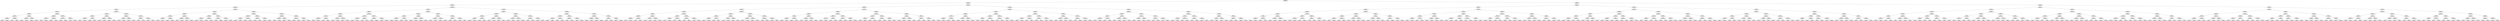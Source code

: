 ## [header material...]
## Command to get the layout: "dot -Teps thisfile > thisfile.eps"
graph "test"
{
node [shape="rectangle", fontsize=10, width=".2", height=".2", margin=0];
graph[fontsize=8];

n000 [label="clustersize = 14060
splitting feature:
((0.0963,0.959)-(-0.984,-0.47))"] ;
n000 -- n001 ;
n001 [label="clustersize = 8023
splitting feature:
((-0.0242,0.647)-(0.229,-0.643))"] ;
n001 -- n002 ;
n002 [label="clustersize = 5520
splitting feature:
((0.352,0.0122)-(-0.338,0.843))"] ;
n002 -- n003 ;
n003 [label="clustersize = 2571
splitting feature:
((-0.834,-0.0223)-(0.228,-0.455))"] ;
n003 -- n004 ;
n004 [label="clustersize = 1136
splitting feature:
((-0.192,-0.285)-(0.254,-0.173))"] ;
n004 -- n005 ;
n005 [label="clustersize = 678
splitting feature:
((0.0941,-0.707)-(-1,0.544))"] ;
n005 -- n006 ;
n006 [label="clustersize = 395
splitting feature:
((0.36,-0.799)-(0.783,0.525))"] ;
n006 -- n007 ;
n007 [label="clustersize = 307
splitting feature:
((-0.031,0.956)-(-0.447,-0.283))"] ;
n007 -- n008 ;
n008 [label="clustersize = 112
splitting feature:
((0.41,-0.146)-(0.0481,0.134))"] ;
n008 -- n009 ;
n009 [label="clustersize = 9
pupil avg:
[ 0.50849451  0.12801002]"] ;
n008 -- n010 ;
n010 [label="clustersize = 103
pupil avg:
[ 0.13904182  0.02570089]"] ;
n007 -- n011 ;
n011 [label="clustersize = 195
splitting feature:
((0.105,-0.283)-(-0.693,0.853))"] ;
n011 -- n012 ;
n012 [label="clustersize = 111
pupil avg:
[-0.0190075   0.01426111]"] ;
n011 -- n013 ;
n013 [label="clustersize = 84
pupil avg:
[ 0.12741938  0.07425543]"] ;
n006 -- n014 ;
n014 [label="clustersize = 88
splitting feature:
((0.486,-0.999)-(-0.845,0.574))"] ;
n014 -- n015 ;
n015 [label="clustersize = 25
splitting feature:
((0.844,0.208)-(0.636,-0.425))"] ;
n015 -- n016 ;
n016 [label="clustersize = 12
pupil avg:
[-0.36465466 -0.09308271]"] ;
n015 -- n017 ;
n017 [label="clustersize = 13
pupil avg:
[-0.13021851  0.06774098]"] ;
n014 -- n018 ;
n018 [label="clustersize = 63
splitting feature:
((-0.883,0.717)-(-0.456,-0.112))"] ;
n018 -- n019 ;
n019 [label="clustersize = 13
pupil avg:
[ 0.16956002  0.03984605]"] ;
n018 -- n020 ;
n020 [label="clustersize = 50
pupil avg:
[ 0.04738929 -0.00740132]"] ;
n005 -- n021 ;
n021 [label="clustersize = 283
splitting feature:
((-0.161,-0.131)-(0.0606,0.88))"] ;
n021 -- n022 ;
n022 [label="clustersize = 190
splitting feature:
((-0.903,0.533)-(-0.594,-0.289))"] ;
n022 -- n023 ;
n023 [label="clustersize = 101
splitting feature:
((-0.656,-0.422)-(-0.517,-0.23))"] ;
n023 -- n024 ;
n024 [label="clustersize = 64
pupil avg:
[ 0.1261073   0.02811627]"] ;
n023 -- n025 ;
n025 [label="clustersize = 37
pupil avg:
[ 0.34937206 -0.06249424]"] ;
n022 -- n026 ;
n026 [label="clustersize = 89
splitting feature:
((0.593,0.869)-(-0.34,-0.249))"] ;
n026 -- n027 ;
n027 [label="clustersize = 5
pupil avg:
[-0.36992248 -0.13331924]"] ;
n026 -- n028 ;
n028 [label="clustersize = 84
pupil avg:
[ 0.02742815 -0.03649692]"] ;
n021 -- n029 ;
n029 [label="clustersize = 93
splitting feature:
((-0.272,0.945)-(-0.92,-0.0613))"] ;
n029 -- n030 ;
n030 [label="clustersize = 21
splitting feature:
((-0.156,-0.512)-(-0.0114,-0.0918))"] ;
n030 -- n031 ;
n031 [label="clustersize = 9
pupil avg:
[ 0.45944256 -0.1135828 ]"] ;
n030 -- n032 ;
n032 [label="clustersize = 12
pupil avg:
[ 0.65578708  0.09366414]"] ;
n029 -- n033 ;
n033 [label="clustersize = 72
splitting feature:
((-0.849,0.0552)-(0.115,0.561))"] ;
n033 -- n034 ;
n034 [label="clustersize = 44
pupil avg:
[ 0.1877263  0.0164111]"] ;
n033 -- n035 ;
n035 [label="clustersize = 28
pupil avg:
[ 0.40219262  0.05768167]"] ;
n004 -- n036 ;
n036 [label="clustersize = 458
splitting feature:
((-0.933,-0.862)-(-0.257,-0.0787))"] ;
n036 -- n037 ;
n037 [label="clustersize = 119
splitting feature:
((-0.647,0.123)-(-0.824,-0.89))"] ;
n037 -- n038 ;
n038 [label="clustersize = 33
splitting feature:
((0.481,0.763)-(-0.342,-0.576))"] ;
n038 -- n039 ;
n039 [label="clustersize = 18
splitting feature:
((0.602,0.565)-(-0.857,0.556))"] ;
n039 -- n040 ;
n040 [label="clustersize = 14
pupil avg:
[-0.06714072  0.16871242]"] ;
n039 -- n041 ;
n041 [label="clustersize = 4
pupil avg:
[ 0.32029348  0.21654641]"] ;
n038 -- n042 ;
n042 [label="clustersize = 15
splitting feature:
((0.431,-0.855)-(0.184,0.26))"] ;
n042 -- n043 ;
n043 [label="clustersize = 6
pupil avg:
[ 0.66338541  0.13265465]"] ;
n042 -- n044 ;
n044 [label="clustersize = 9
pupil avg:
[ 0.32967075  0.1233342 ]"] ;
n037 -- n045 ;
n045 [label="clustersize = 86
splitting feature:
((0.333,0.507)-(-0.649,0.988))"] ;
n045 -- n046 ;
n046 [label="clustersize = 54
splitting feature:
((0.858,0.0572)-(0.239,-0.359))"] ;
n046 -- n047 ;
n047 [label="clustersize = 8
pupil avg:
[ 0.23296091  0.09032436]"] ;
n046 -- n048 ;
n048 [label="clustersize = 46
pupil avg:
[ 0.54714488  0.18515338]"] ;
n045 -- n049 ;
n049 [label="clustersize = 32
splitting feature:
((-0.779,-0.159)-(0.348,0.863))"] ;
n049 -- n050 ;
n050 [label="clustersize = 16
pupil avg:
[ 0.60185254  0.10030371]"] ;
n049 -- n051 ;
n051 [label="clustersize = 16
pupil avg:
[ 0.74513512  0.15603306]"] ;
n036 -- n052 ;
n052 [label="clustersize = 339
splitting feature:
((0.134,-0.0255)-(-0.166,0.318))"] ;
n052 -- n053 ;
n053 [label="clustersize = 178
splitting feature:
((0.193,0.683)-(-0.0999,0.253))"] ;
n053 -- n054 ;
n054 [label="clustersize = 77
splitting feature:
((0.279,-0.495)-(0.734,-0.691))"] ;
n054 -- n055 ;
n055 [label="clustersize = 39
pupil avg:
[ 0.31974433  0.13462857]"] ;
n054 -- n056 ;
n056 [label="clustersize = 38
pupil avg:
[ 0.08181946  0.18656925]"] ;
n053 -- n057 ;
n057 [label="clustersize = 101
splitting feature:
((-0.258,0.268)-(-0.831,0.721))"] ;
n057 -- n058 ;
n058 [label="clustersize = 72
pupil avg:
[-0.04341192  0.08345046]"] ;
n057 -- n059 ;
n059 [label="clustersize = 29
pupil avg:
[ 0.15044303  0.13355264]"] ;
n052 -- n060 ;
n060 [label="clustersize = 161
splitting feature:
((-0.166,0.564)-(-0.718,-0.523))"] ;
n060 -- n061 ;
n061 [label="clustersize = 120
splitting feature:
((0.492,0.256)-(0.128,0.167))"] ;
n061 -- n062 ;
n062 [label="clustersize = 27
pupil avg:
[ 0.52241639  0.10625149]"] ;
n061 -- n063 ;
n063 [label="clustersize = 93
pupil avg:
[ 0.32410237  0.01960662]"] ;
n060 -- n064 ;
n064 [label="clustersize = 41
splitting feature:
((-0.391,0.903)-(0.34,-0.499))"] ;
n064 -- n065 ;
n065 [label="clustersize = 13
pupil avg:
[-0.01132278  0.1076702 ]"] ;
n064 -- n066 ;
n066 [label="clustersize = 28
pupil avg:
[ 0.20472324  0.07516511]"] ;
n003 -- n067 ;
n067 [label="clustersize = 1435
splitting feature:
((0.25,-0.388)-(0.325,0.494))"] ;
n067 -- n068 ;
n068 [label="clustersize = 736
splitting feature:
((-0.736,0.39)-(-0.613,-0.217))"] ;
n068 -- n069 ;
n069 [label="clustersize = 194
splitting feature:
((0.14,-0.992)-(0.873,-0.553))"] ;
n069 -- n070 ;
n070 [label="clustersize = 137
splitting feature:
((-0.876,0.0476)-(0.798,-0.934))"] ;
n070 -- n071 ;
n071 [label="clustersize = 95
splitting feature:
((-0.757,0.202)-(0.888,-0.102))"] ;
n071 -- n072 ;
n072 [label="clustersize = 75
pupil avg:
[ 0.1771265   0.07676573]"] ;
n071 -- n073 ;
n073 [label="clustersize = 20
pupil avg:
[-0.07082488  0.20379714]"] ;
n070 -- n074 ;
n074 [label="clustersize = 42
splitting feature:
((-0.195,-0.706)-(0.825,-0.56))"] ;
n074 -- n075 ;
n075 [label="clustersize = 24
pupil avg:
[ 0.14033341  0.10762138]"] ;
n074 -- n076 ;
n076 [label="clustersize = 18
pupil avg:
[ 0.64943393  0.09065928]"] ;
n069 -- n077 ;
n077 [label="clustersize = 57
splitting feature:
((0.168,-0.0522)-(0.335,0.639))"] ;
n077 -- n078 ;
n078 [label="clustersize = 35
splitting feature:
((0.0845,-0.875)-(-0.846,0.436))"] ;
n078 -- n079 ;
n079 [label="clustersize = 11
pupil avg:
[ 0.18633484  0.136084  ]"] ;
n078 -- n080 ;
n080 [label="clustersize = 24
pupil avg:
[ 0.45308561  0.08692646]"] ;
n077 -- n081 ;
n081 [label="clustersize = 22
splitting feature:
((0.329,0.0278)-(0.254,0.683))"] ;
n081 -- n082 ;
n082 [label="clustersize = 4
pupil avg:
[ 0.25245098  0.1942959 ]"] ;
n081 -- n083 ;
n083 [label="clustersize = 18
pupil avg:
[ 0.68475884  0.16000006]"] ;
n068 -- n084 ;
n084 [label="clustersize = 542
splitting feature:
((-0.263,0.856)-(-0.697,-0.575))"] ;
n084 -- n085 ;
n085 [label="clustersize = 268
splitting feature:
((0.703,-0.189)-(-0.997,0.643))"] ;
n085 -- n086 ;
n086 [label="clustersize = 215
splitting feature:
((-0.884,-0.56)-(-0.0235,-0.778))"] ;
n086 -- n087 ;
n087 [label="clustersize = 6
pupil avg:
[ 0.67096648  0.2079306 ]"] ;
n086 -- n088 ;
n088 [label="clustersize = 209
pupil avg:
[ 0.06847876  0.15436161]"] ;
n085 -- n089 ;
n089 [label="clustersize = 53
splitting feature:
((-0.678,0.0384)-(0.969,-0.519))"] ;
n089 -- n090 ;
n090 [label="clustersize = 32
pupil avg:
[ 0.11542435  0.03055765]"] ;
n089 -- n091 ;
n091 [label="clustersize = 21
pupil avg:
[ 0.43382472 -0.02708365]"] ;
n084 -- n092 ;
n092 [label="clustersize = 274
splitting feature:
((-0.69,-0.479)-(-0.129,0.567))"] ;
n092 -- n093 ;
n093 [label="clustersize = 98
splitting feature:
((-0.781,-0.542)-(-0.00714,0.811))"] ;
n093 -- n094 ;
n094 [label="clustersize = 59
pupil avg:
[-0.18774283  0.14535318]"] ;
n093 -- n095 ;
n095 [label="clustersize = 39
pupil avg:
[-0.00388989  0.09367792]"] ;
n092 -- n096 ;
n096 [label="clustersize = 176
splitting feature:
((-0.917,-0.484)-(0.897,0.976))"] ;
n096 -- n097 ;
n097 [label="clustersize = 86
pupil avg:
[ 0.10584328  0.03724699]"] ;
n096 -- n098 ;
n098 [label="clustersize = 90
pupil avg:
[ 0.01433886  0.09657401]"] ;
n067 -- n099 ;
n099 [label="clustersize = 699
splitting feature:
((-0.635,0.743)-(-0.228,-0.124))"] ;
n099 -- n100 ;
n100 [label="clustersize = 254
splitting feature:
((0.111,0.725)-(0.276,0.207))"] ;
n100 -- n101 ;
n101 [label="clustersize = 175
splitting feature:
((-0.775,-0.168)-(0.791,-0.0446))"] ;
n101 -- n102 ;
n102 [label="clustersize = 62
splitting feature:
((0.222,-0.359)-(0.248,0.502))"] ;
n102 -- n103 ;
n103 [label="clustersize = 6
pupil avg:
[ 0.09485584  0.18866452]"] ;
n102 -- n104 ;
n104 [label="clustersize = 56
pupil avg:
[ 0.52135243  0.16122515]"] ;
n101 -- n105 ;
n105 [label="clustersize = 113
splitting feature:
((-0.414,0.921)-(0.377,-0.563))"] ;
n105 -- n106 ;
n106 [label="clustersize = 61
pupil avg:
[ 0.66403456  0.21136628]"] ;
n105 -- n107 ;
n107 [label="clustersize = 52
pupil avg:
[ 0.55777495  0.18334987]"] ;
n100 -- n108 ;
n108 [label="clustersize = 79
splitting feature:
((-0.528,0.376)-(-0.316,0.175))"] ;
n108 -- n109 ;
n109 [label="clustersize = 69
splitting feature:
((-0.65,-0.102)-(-0.578,0.628))"] ;
n109 -- n110 ;
n110 [label="clustersize = 18
pupil avg:
[ 0.20161062  0.18258895]"] ;
n109 -- n111 ;
n111 [label="clustersize = 51
pupil avg:
[ 0.37222729  0.2210619 ]"] ;
n108 -- n112 ;
n112 [label="clustersize = 10
splitting feature:
((0.39,-0.49)-(-0.923,0.604))"] ;
n112 -- n113 ;
n113 [label="clustersize = 5
pupil avg:
[ 0.39579365  0.17833333]"] ;
n112 -- n114 ;
n114 [label="clustersize = 5
pupil avg:
[ 0.81298701  0.15601732]"] ;
n099 -- n115 ;
n115 [label="clustersize = 445
splitting feature:
((0.456,-0.296)-(-0.427,-0.272))"] ;
n115 -- n116 ;
n116 [label="clustersize = 199
splitting feature:
((0.862,-0.359)-(0.189,-0.892))"] ;
n116 -- n117 ;
n117 [label="clustersize = 81
splitting feature:
((0.426,0.139)-(0.246,-0.0687))"] ;
n117 -- n118 ;
n118 [label="clustersize = 26
pupil avg:
[ 0.37641412  0.25638267]"] ;
n117 -- n119 ;
n119 [label="clustersize = 55
pupil avg:
[ 0.52167795  0.23375798]"] ;
n116 -- n120 ;
n120 [label="clustersize = 118
splitting feature:
((0.251,0.519)-(0.154,0.192))"] ;
n120 -- n121 ;
n121 [label="clustersize = 62
pupil avg:
[ 0.40359654  0.22620244]"] ;
n120 -- n122 ;
n122 [label="clustersize = 56
pupil avg:
[ 0.12452566  0.1592809 ]"] ;
n115 -- n123 ;
n123 [label="clustersize = 246
splitting feature:
((-0.089,-0.306)-(0.0607,0.285))"] ;
n123 -- n124 ;
n124 [label="clustersize = 86
splitting feature:
((-0.335,-0.193)-(-0.768,0.397))"] ;
n124 -- n125 ;
n125 [label="clustersize = 79
pupil avg:
[-0.02086485  0.03783821]"] ;
n124 -- n126 ;
n126 [label="clustersize = 7
pupil avg:
[ 0.44724465  0.09473677]"] ;
n123 -- n127 ;
n127 [label="clustersize = 160
splitting feature:
((0.49,0.772)-(-0.815,-0.22))"] ;
n127 -- n128 ;
n128 [label="clustersize = 124
pupil avg:
[ 0.2704429   0.15207932]"] ;
n127 -- n129 ;
n129 [label="clustersize = 36
pupil avg:
[ 0.11057508  0.08372224]"] ;
n002 -- n130 ;
n130 [label="clustersize = 2949
splitting feature:
((-0.0952,0.00757)-(-0.642,0.885))"] ;
n130 -- n131 ;
n131 [label="clustersize = 1981
splitting feature:
((-0.674,-0.33)-(-0.123,0.668))"] ;
n131 -- n132 ;
n132 [label="clustersize = 421
splitting feature:
((-0.864,-0.207)-(-0.618,-0.775))"] ;
n132 -- n133 ;
n133 [label="clustersize = 208
splitting feature:
((0.146,0.286)-(-0.772,-0.623))"] ;
n133 -- n134 ;
n134 [label="clustersize = 146
splitting feature:
((-0.197,0.124)-(0.222,0.482))"] ;
n134 -- n135 ;
n135 [label="clustersize = 100
splitting feature:
((-0.839,-0.0645)-(-0.959,0.542))"] ;
n135 -- n136 ;
n136 [label="clustersize = 83
pupil avg:
[ 0.18364913 -0.01270664]"] ;
n135 -- n137 ;
n137 [label="clustersize = 17
pupil avg:
[ 0.39918283 -0.08654149]"] ;
n134 -- n138 ;
n138 [label="clustersize = 46
splitting feature:
((-0.175,0.303)-(0.344,0.69))"] ;
n138 -- n139 ;
n139 [label="clustersize = 37
pupil avg:
[ 0.30825752  0.13024229]"] ;
n138 -- n140 ;
n140 [label="clustersize = 9
pupil avg:
[ 0.0805563   0.09800247]"] ;
n133 -- n141 ;
n141 [label="clustersize = 62
splitting feature:
((-0.33,0.839)-(0.247,-0.0626))"] ;
n141 -- n142 ;
n142 [label="clustersize = 33
splitting feature:
((-0.204,-0.0931)-(-0.271,0.973))"] ;
n142 -- n143 ;
n143 [label="clustersize = 23
pupil avg:
[ 0.02436202 -0.10029275]"] ;
n142 -- n144 ;
n144 [label="clustersize = 10
pupil avg:
[ 0.43405594 -0.09848429]"] ;
n141 -- n145 ;
n145 [label="clustersize = 29
splitting feature:
((-0.954,0.111)-(-0.726,-0.994))"] ;
n145 -- n146 ;
n146 [label="clustersize = 18
pupil avg:
[ 0.02215251  0.02088504]"] ;
n145 -- n147 ;
n147 [label="clustersize = 11
pupil avg:
[-0.22526734 -0.0037892 ]"] ;
n132 -- n148 ;
n148 [label="clustersize = 213
splitting feature:
((0.0635,0.893)-(-0.0129,-0.508))"] ;
n148 -- n149 ;
n149 [label="clustersize = 76
splitting feature:
((-0.598,-0.149)-(-0.862,-0.732))"] ;
n149 -- n150 ;
n150 [label="clustersize = 65
splitting feature:
((0.687,0.0416)-(0.0214,-0.908))"] ;
n150 -- n151 ;
n151 [label="clustersize = 14
pupil avg:
[ 0.23152286  0.02520106]"] ;
n150 -- n152 ;
n152 [label="clustersize = 51
pupil avg:
[-0.08244701 -0.11289847]"] ;
n149 -- n153 ;
n153 [label="clustersize = 11
splitting feature:
((-0.795,0.603)-(0.881,-0.567))"] ;
n153 -- n154 ;
n154 [label="clustersize = 7
pupil avg:
[ 0.4011859  -0.13782958]"] ;
n153 -- n155 ;
n155 [label="clustersize = 4
pupil avg:
[ 0.8246171   0.07163743]"] ;
n148 -- n156 ;
n156 [label="clustersize = 137
splitting feature:
((0.281,-0.142)-(-0.174,-0.778))"] ;
n156 -- n157 ;
n157 [label="clustersize = 55
splitting feature:
((-0.253,0.848)-(0.053,-0.474))"] ;
n157 -- n158 ;
n158 [label="clustersize = 10
pupil avg:
[-0.00256116  0.00019801]"] ;
n157 -- n159 ;
n159 [label="clustersize = 45
pupil avg:
[-0.22646576  0.09932685]"] ;
n156 -- n160 ;
n160 [label="clustersize = 82
splitting feature:
((-0.483,0.845)-(-0.743,-0.336))"] ;
n160 -- n161 ;
n161 [label="clustersize = 30
pupil avg:
[ 0.12688333 -0.13784506]"] ;
n160 -- n162 ;
n162 [label="clustersize = 52
pupil avg:
[-0.12358778 -0.03847823]"] ;
n131 -- n163 ;
n163 [label="clustersize = 1560
splitting feature:
((-0.124,0.688)-(0.0132,-0.724))"] ;
n163 -- n164 ;
n164 [label="clustersize = 1371
splitting feature:
((0.329,0.925)-(-0.183,-0.742))"] ;
n164 -- n165 ;
n165 [label="clustersize = 799
splitting feature:
((-0.571,-0.265)-(0.408,0.412))"] ;
n165 -- n166 ;
n166 [label="clustersize = 274
splitting feature:
((-0.895,0.232)-(0.714,-0.0515))"] ;
n166 -- n167 ;
n167 [label="clustersize = 212
pupil avg:
[ 0.51242162 -0.09865609]"] ;
n166 -- n168 ;
n168 [label="clustersize = 62
pupil avg:
[ 0.29059687  0.00352221]"] ;
n165 -- n169 ;
n169 [label="clustersize = 525
splitting feature:
((0.0774,0.433)-(-0.0772,0.224))"] ;
n169 -- n170 ;
n170 [label="clustersize = 281
pupil avg:
[ 0.46773764  0.10998004]"] ;
n169 -- n171 ;
n171 [label="clustersize = 244
pupil avg:
[ 0.31312754  0.01190151]"] ;
n164 -- n172 ;
n172 [label="clustersize = 572
splitting feature:
((0.628,-0.938)-(0.35,0.408))"] ;
n172 -- n173 ;
n173 [label="clustersize = 177
splitting feature:
((-0.35,0.619)-(-0.359,-0.649))"] ;
n173 -- n174 ;
n174 [label="clustersize = 125
pupil avg:
[ 0.48613826 -0.10708217]"] ;
n173 -- n175 ;
n175 [label="clustersize = 52
pupil avg:
[ 0.23947139 -0.09981502]"] ;
n172 -- n176 ;
n176 [label="clustersize = 395
splitting feature:
((-0.505,-0.257)-(0.44,-0.116))"] ;
n176 -- n177 ;
n177 [label="clustersize = 292
pupil avg:
[ 0.22069199 -0.07939634]"] ;
n176 -- n178 ;
n178 [label="clustersize = 103
pupil avg:
[ 0.34664343  0.01600507]"] ;
n163 -- n179 ;
n179 [label="clustersize = 189
splitting feature:
((0.18,0.51)-(-0.0672,-0.194))"] ;
n179 -- n180 ;
n180 [label="clustersize = 55
splitting feature:
((-0.751,0.2)-(0.673,-0.754))"] ;
n180 -- n181 ;
n181 [label="clustersize = 23
splitting feature:
((0.912,-0.102)-(-0.454,-0.859))"] ;
n181 -- n182 ;
n182 [label="clustersize = 4
pupil avg:
[-0.21856725  0.0927736 ]"] ;
n181 -- n183 ;
n183 [label="clustersize = 19
pupil avg:
[ 0.17456581 -0.02184793]"] ;
n180 -- n184 ;
n184 [label="clustersize = 32
splitting feature:
((-0.0218,0.131)-(0.374,0.677))"] ;
n184 -- n185 ;
n185 [label="clustersize = 24
pupil avg:
[ 0.18056796  0.04777635]"] ;
n184 -- n186 ;
n186 [label="clustersize = 8
pupil avg:
[ 0.59673812  0.21755078]"] ;
n179 -- n187 ;
n187 [label="clustersize = 134
splitting feature:
((-0.16,-0.434)-(-0.967,0.816))"] ;
n187 -- n188 ;
n188 [label="clustersize = 123
splitting feature:
((0.432,0.555)-(0.34,0.649))"] ;
n188 -- n189 ;
n189 [label="clustersize = 35
pupil avg:
[-0.00652592  0.03764654]"] ;
n188 -- n190 ;
n190 [label="clustersize = 88
pupil avg:
[-0.0461687  -0.08352486]"] ;
n187 -- n191 ;
n191 [label="clustersize = 11
splitting feature:
((-0.499,-0.473)-(0.213,0.441))"] ;
n191 -- n192 ;
n192 [label="clustersize = 7
pupil avg:
[-0.0318129  -0.12893866]"] ;
n191 -- n193 ;
n193 [label="clustersize = 4
pupil avg:
[ 0.70134969 -0.10712291]"] ;
n130 -- n194 ;
n194 [label="clustersize = 968
splitting feature:
((0.12,-0.236)-(-0.222,-0.0353))"] ;
n194 -- n195 ;
n195 [label="clustersize = 370
splitting feature:
((0.38,0.463)-(-0.194,-0.511))"] ;
n195 -- n196 ;
n196 [label="clustersize = 240
splitting feature:
((-0.0118,-0.246)-(-0.995,0.355))"] ;
n196 -- n197 ;
n197 [label="clustersize = 186
splitting feature:
((-0.204,0.552)-(-0.646,0.526))"] ;
n197 -- n198 ;
n198 [label="clustersize = 34
splitting feature:
((0.585,-0.4)-(-0.699,0.444))"] ;
n198 -- n199 ;
n199 [label="clustersize = 5
pupil avg:
[ 0.25633604  0.14395389]"] ;
n198 -- n200 ;
n200 [label="clustersize = 29
pupil avg:
[ 0.60376567 -0.00166266]"] ;
n197 -- n201 ;
n201 [label="clustersize = 152
splitting feature:
((-0.165,0.175)-(0.261,0.151))"] ;
n201 -- n202 ;
n202 [label="clustersize = 71
pupil avg:
[ 0.51143157  0.19346559]"] ;
n201 -- n203 ;
n203 [label="clustersize = 81
pupil avg:
[ 0.38383546  0.21204934]"] ;
n196 -- n204 ;
n204 [label="clustersize = 54
splitting feature:
((0.808,-0.884)-(0.935,-0.974))"] ;
n204 -- n205 ;
n205 [label="clustersize = 15
splitting feature:
((0.266,-0.358)-(-0.753,-0.762))"] ;
n205 -- n206 ;
n206 [label="clustersize = 10
pupil avg:
[ 0.34147293 -0.042157  ]"] ;
n205 -- n207 ;
n207 [label="clustersize = 5
pupil avg:
[-0.21068027 -0.2762585 ]"] ;
n204 -- n208 ;
n208 [label="clustersize = 39
splitting feature:
((-0.326,-0.961)-(-0.886,-0.149))"] ;
n208 -- n209 ;
n209 [label="clustersize = 20
pupil avg:
[ 0.58537575  0.0721288 ]"] ;
n208 -- n210 ;
n210 [label="clustersize = 19
pupil avg:
[ 0.4181789  -0.07783319]"] ;
n195 -- n211 ;
n211 [label="clustersize = 130
splitting feature:
((-0.226,-0.853)-(-0.689,0.241))"] ;
n211 -- n212 ;
n212 [label="clustersize = 41
splitting feature:
((-0.0731,0.758)-(-0.961,0.858))"] ;
n212 -- n213 ;
n213 [label="clustersize = 24
splitting feature:
((-0.543,-0.871)-(0.629,-0.816))"] ;
n213 -- n214 ;
n214 [label="clustersize = 15
pupil avg:
[ 0.52291827  0.01581862]"] ;
n213 -- n215 ;
n215 [label="clustersize = 9
pupil avg:
[ 0.28135951 -0.09815232]"] ;
n212 -- n216 ;
n216 [label="clustersize = 17
splitting feature:
((-0.854,-0.453)-(-0.697,-0.799))"] ;
n216 -- n217 ;
n217 [label="clustersize = 4
pupil avg:
[ 0.02439097 -0.19007724]"] ;
n216 -- n218 ;
n218 [label="clustersize = 13
pupil avg:
[-0.30979579  0.05854877]"] ;
n211 -- n219 ;
n219 [label="clustersize = 89
splitting feature:
((-0.239,0.741)-(0.0435,0.169))"] ;
n219 -- n220 ;
n220 [label="clustersize = 59
splitting feature:
((0.0813,0.821)-(-0.293,0.365))"] ;
n220 -- n221 ;
n221 [label="clustersize = 26
pupil avg:
[ 0.65864702 -0.13098724]"] ;
n220 -- n222 ;
n222 [label="clustersize = 33
pupil avg:
[ 0.44832017 -0.21603978]"] ;
n219 -- n223 ;
n223 [label="clustersize = 30
splitting feature:
((-0.967,0.126)-(0.686,-0.643))"] ;
n223 -- n224 ;
n224 [label="clustersize = 21
pupil avg:
[ 0.25338687 -0.07880291]"] ;
n223 -- n225 ;
n225 [label="clustersize = 9
pupil avg:
[ 0.46680192  0.14520952]"] ;
n194 -- n226 ;
n226 [label="clustersize = 598
splitting feature:
((-0.391,-0.542)-(-0.233,0.898))"] ;
n226 -- n227 ;
n227 [label="clustersize = 106
splitting feature:
((0.635,0.896)-(0.226,0.764))"] ;
n227 -- n228 ;
n228 [label="clustersize = 28
splitting feature:
((-0.627,-0.844)-(-0.634,-0.135))"] ;
n228 -- n229 ;
n229 [label="clustersize = 10
splitting feature:
((0.159,-0.252)-(0.507,-0.955))"] ;
n229 -- n230 ;
n230 [label="clustersize = 4
pupil avg:
[-0.30924263 -0.31672828]"] ;
n229 -- n231 ;
n231 [label="clustersize = 6
pupil avg:
[-0.1840589  -0.32783309]"] ;
n228 -- n232 ;
n232 [label="clustersize = 18
splitting feature:
((0.116,-0.756)-(-0.752,-0.349))"] ;
n232 -- n233 ;
n233 [label="clustersize = 8
pupil avg:
[ 0.34104993 -0.03383314]"] ;
n232 -- n234 ;
n234 [label="clustersize = 10
pupil avg:
[ 0.03827828 -0.08390739]"] ;
n227 -- n235 ;
n235 [label="clustersize = 78
splitting feature:
((-0.579,-0.864)-(0.886,-0.0125))"] ;
n235 -- n236 ;
n236 [label="clustersize = 55
splitting feature:
((0.809,0.883)-(-0.195,0.242))"] ;
n236 -- n237 ;
n237 [label="clustersize = 5
pupil avg:
[ 0.47244208 -0.23124517]"] ;
n236 -- n238 ;
n238 [label="clustersize = 50
pupil avg:
[ 0.15212893 -0.07220086]"] ;
n235 -- n239 ;
n239 [label="clustersize = 23
splitting feature:
((0.727,-0.0608)-(-0.978,0.408))"] ;
n239 -- n240 ;
n240 [label="clustersize = 6
pupil avg:
[ 0.54789823  0.16495607]"] ;
n239 -- n241 ;
n241 [label="clustersize = 17
pupil avg:
[ 0.48308586 -0.15096644]"] ;
n226 -- n242 ;
n242 [label="clustersize = 492
splitting feature:
((-0.102,-0.281)-(0.103,-0.164))"] ;
n242 -- n243 ;
n243 [label="clustersize = 334
splitting feature:
((-0.977,0.888)-(-0.0963,-0.403))"] ;
n243 -- n244 ;
n244 [label="clustersize = 169
splitting feature:
((0.206,0.344)-(-0.53,0.0993))"] ;
n244 -- n245 ;
n245 [label="clustersize = 67
pupil avg:
[ 0.43646095 -0.12147402]"] ;
n244 -- n246 ;
n246 [label="clustersize = 102
pupil avg:
[ 0.57342046 -0.20905833]"] ;
n243 -- n247 ;
n247 [label="clustersize = 165
splitting feature:
((-0.179,-0.542)-(0.497,-0.78))"] ;
n247 -- n248 ;
n248 [label="clustersize = 143
pupil avg:
[ 0.36839632 -0.0952023 ]"] ;
n247 -- n249 ;
n249 [label="clustersize = 22
pupil avg:
[ 0.49377613 -0.00439682]"] ;
n242 -- n250 ;
n250 [label="clustersize = 158
splitting feature:
((0.27,0.576)-(-0.668,0.948))"] ;
n250 -- n251 ;
n251 [label="clustersize = 61
splitting feature:
((-0.349,0.719)-(-0.23,-0.387))"] ;
n251 -- n252 ;
n252 [label="clustersize = 49
pupil avg:
[ 0.46100381  0.05952564]"] ;
n251 -- n253 ;
n253 [label="clustersize = 12
pupil avg:
[ 0.17493643 -0.0462299 ]"] ;
n250 -- n254 ;
n254 [label="clustersize = 97
splitting feature:
((-0.292,0.724)-(0.353,0.884))"] ;
n254 -- n255 ;
n255 [label="clustersize = 84
pupil avg:
[ 0.64334937 -0.12464128]"] ;
n254 -- n256 ;
n256 [label="clustersize = 13
pupil avg:
[ 0.86597514  0.09559729]"] ;
n001 -- n257 ;
n257 [label="clustersize = 2503
splitting feature:
((0.24,0.574)-(-0.924,0.202))"] ;
n257 -- n258 ;
n258 [label="clustersize = 1631
splitting feature:
((0.199,0.492)-(-0.662,-0.639))"] ;
n258 -- n259 ;
n259 [label="clustersize = 1029
splitting feature:
((-0.124,-0.947)-(-0.728,0.994))"] ;
n259 -- n260 ;
n260 [label="clustersize = 772
splitting feature:
((0.121,-0.146)-(0.357,0.996))"] ;
n260 -- n261 ;
n261 [label="clustersize = 640
splitting feature:
((0.272,0.19)-(0.476,-0.394))"] ;
n261 -- n262 ;
n262 [label="clustersize = 456
splitting feature:
((-0.403,-0.452)-(-0.495,0.106))"] ;
n262 -- n263 ;
n263 [label="clustersize = 206
splitting feature:
((-0.108,-0.365)-(0.0832,0.581))"] ;
n263 -- n264 ;
n264 [label="clustersize = 100
pupil avg:
[-0.1489747   0.12120938]"] ;
n263 -- n265 ;
n265 [label="clustersize = 106
pupil avg:
[ 0.00678715  0.19756521]"] ;
n262 -- n266 ;
n266 [label="clustersize = 250
splitting feature:
((-0.891,-0.469)-(-0.667,-0.169))"] ;
n266 -- n267 ;
n267 [label="clustersize = 42
pupil avg:
[ 0.24237931  0.19774231]"] ;
n266 -- n268 ;
n268 [label="clustersize = 208
pupil avg:
[ 0.03671052  0.21107907]"] ;
n261 -- n269 ;
n269 [label="clustersize = 184
splitting feature:
((0.0234,0.805)-(-0.0207,-0.174))"] ;
n269 -- n270 ;
n270 [label="clustersize = 28
splitting feature:
((0.0842,0.148)-(-0.401,-0.782))"] ;
n270 -- n271 ;
n271 [label="clustersize = 21
pupil avg:
[ 0.24241092  0.14463268]"] ;
n270 -- n272 ;
n272 [label="clustersize = 7
pupil avg:
[-0.27825064  0.27155039]"] ;
n269 -- n273 ;
n273 [label="clustersize = 156
splitting feature:
((-0.631,0.186)-(-0.0506,-0.865))"] ;
n273 -- n274 ;
n274 [label="clustersize = 50
pupil avg:
[-0.04882254  0.15420481]"] ;
n273 -- n275 ;
n275 [label="clustersize = 106
pupil avg:
[-0.28796562  0.2473492 ]"] ;
n260 -- n276 ;
n276 [label="clustersize = 132
splitting feature:
((-0.571,0.957)-(-0.753,0.444))"] ;
n276 -- n277 ;
n277 [label="clustersize = 69
splitting feature:
((0.26,0.694)-(-0.134,-0.772))"] ;
n277 -- n278 ;
n278 [label="clustersize = 41
splitting feature:
((0.502,0.897)-(0.0746,0.318))"] ;
n278 -- n279 ;
n279 [label="clustersize = 11
pupil avg:
[ 0.62722179  0.38904479]"] ;
n278 -- n280 ;
n280 [label="clustersize = 30
pupil avg:
[ 0.31139664  0.24554621]"] ;
n277 -- n281 ;
n281 [label="clustersize = 28
splitting feature:
((0.366,-0.766)-(-0.213,-0.167))"] ;
n281 -- n282 ;
n282 [label="clustersize = 16
pupil avg:
[ 0.27914576  0.15246914]"] ;
n281 -- n283 ;
n283 [label="clustersize = 12
pupil avg:
[ 0.02204428 -0.08985745]"] ;
n276 -- n284 ;
n284 [label="clustersize = 63
splitting feature:
((-0.505,-0.237)-(0.359,0.349))"] ;
n284 -- n285 ;
n285 [label="clustersize = 16
splitting feature:
((-0.648,0.371)-(0.366,-0.489))"] ;
n285 -- n286 ;
n286 [label="clustersize = 6
pupil avg:
[ 0.23421602  0.06047772]"] ;
n285 -- n287 ;
n287 [label="clustersize = 10
pupil avg:
[-0.24262857  0.20051693]"] ;
n284 -- n288 ;
n288 [label="clustersize = 47
splitting feature:
((-0.507,-0.669)-(-0.986,-0.239))"] ;
n288 -- n289 ;
n289 [label="clustersize = 32
pupil avg:
[ 0.11510182  0.24843108]"] ;
n288 -- n290 ;
n290 [label="clustersize = 15
pupil avg:
[ 0.31694982  0.27860434]"] ;
n259 -- n291 ;
n291 [label="clustersize = 257
splitting feature:
((-0.503,-0.581)-(-0.73,0.0479))"] ;
n291 -- n292 ;
n292 [label="clustersize = 105
splitting feature:
((-0.0925,-0.387)-(0.467,0.645))"] ;
n292 -- n293 ;
n293 [label="clustersize = 67
splitting feature:
((-0.469,-0.876)-(-0.979,0.317))"] ;
n293 -- n294 ;
n294 [label="clustersize = 41
splitting feature:
((0.803,0.445)-(0.996,-0.863))"] ;
n294 -- n295 ;
n295 [label="clustersize = 22
pupil avg:
[-0.08549697  0.19227236]"] ;
n294 -- n296 ;
n296 [label="clustersize = 19
pupil avg:
[-0.32882764  0.22158932]"] ;
n293 -- n297 ;
n297 [label="clustersize = 26
splitting feature:
((-0.367,0.312)-(-0.747,-0.97))"] ;
n297 -- n298 ;
n298 [label="clustersize = 19
pupil avg:
[-0.01404059  0.23895715]"] ;
n297 -- n299 ;
n299 [label="clustersize = 7
pupil avg:
[ 0.37906951  0.1033576 ]"] ;
n292 -- n300 ;
n300 [label="clustersize = 38
splitting feature:
((-0.536,0.297)-(-0.55,0.582))"] ;
n300 -- n301 ;
n301 [label="clustersize = 24
splitting feature:
((-0.731,-0.776)-(0.924,0.593))"] ;
n301 -- n302 ;
n302 [label="clustersize = 6
pupil avg:
[ 0.37543745  0.12268812]"] ;
n301 -- n303 ;
n303 [label="clustersize = 18
pupil avg:
[ 0.05220024  0.29818892]"] ;
n300 -- n304 ;
n304 [label="clustersize = 14
splitting feature:
((-0.226,-0.284)-(0.529,0.113))"] ;
n304 -- n305 ;
n305 [label="clustersize = 4
pupil avg:
[ 0.37161479  0.18638541]"] ;
n304 -- n306 ;
n306 [label="clustersize = 10
pupil avg:
[ 0.59779942  0.31845238]"] ;
n291 -- n307 ;
n307 [label="clustersize = 152
splitting feature:
((0.344,0.284)-(-0.998,-0.258))"] ;
n307 -- n308 ;
n308 [label="clustersize = 132
splitting feature:
((0.766,0.238)-(-0.396,-0.845))"] ;
n308 -- n309 ;
n309 [label="clustersize = 95
splitting feature:
((0.656,-0.564)-(0.0468,0.919))"] ;
n309 -- n310 ;
n310 [label="clustersize = 34
pupil avg:
[ 0.46099393  0.2488751 ]"] ;
n309 -- n311 ;
n311 [label="clustersize = 61
pupil avg:
[ 0.32220301  0.14837825]"] ;
n308 -- n312 ;
n312 [label="clustersize = 37
splitting feature:
((-0.662,0.531)-(0.344,-0.557))"] ;
n312 -- n313 ;
n313 [label="clustersize = 24
pupil avg:
[ 0.33367286  0.12846218]"] ;
n312 -- n314 ;
n314 [label="clustersize = 13
pupil avg:
[-0.05103197  0.09095618]"] ;
n307 -- n315 ;
n315 [label="clustersize = 20
splitting feature:
((-0.652,0.603)-(-0.0645,-0.312))"] ;
n315 -- n316 ;
n316 [label="clustersize = 11
splitting feature:
((0.609,0.225)-(-0.968,0.0299))"] ;
n316 -- n317 ;
n317 [label="clustersize = 5
pupil avg:
[ 0.71757576  0.28363636]"] ;
n316 -- n318 ;
n318 [label="clustersize = 6
pupil avg:
[ 0.65624098  0.23041126]"] ;
n315 -- n319 ;
n319 [label="clustersize = 9
splitting feature:
((0.0201,0.0406)-(-0.887,-0.348))"] ;
n319 -- n320 ;
n320 [label="clustersize = 5
pupil avg:
[ 0.53352748  0.27850956]"] ;
n319 -- n321 ;
n321 [label="clustersize = 4
pupil avg:
[ 0.07322695  0.02819149]"] ;
n258 -- n322 ;
n322 [label="clustersize = 602
splitting feature:
((0.0637,-0.512)-(-0.062,0.15))"] ;
n322 -- n323 ;
n323 [label="clustersize = 366
splitting feature:
((-0.158,0.377)-(-0.588,-0.442))"] ;
n323 -- n324 ;
n324 [label="clustersize = 86
splitting feature:
((0.582,0.0183)-(0.992,-0.955))"] ;
n324 -- n325 ;
n325 [label="clustersize = 43
splitting feature:
((0.81,0.194)-(0.4,-0.985))"] ;
n325 -- n326 ;
n326 [label="clustersize = 13
splitting feature:
((-0.844,-0.41)-(0.364,0.571))"] ;
n326 -- n327 ;
n327 [label="clustersize = 6
pupil avg:
[-0.28941026  0.02726041]"] ;
n326 -- n328 ;
n328 [label="clustersize = 7
pupil avg:
[ 0.14343544  0.1583381 ]"] ;
n325 -- n329 ;
n329 [label="clustersize = 30
splitting feature:
((-0.937,0.749)-(0.802,-0.222))"] ;
n329 -- n330 ;
n330 [label="clustersize = 7
pupil avg:
[-0.39225081 -0.08755996]"] ;
n329 -- n331 ;
n331 [label="clustersize = 23
pupil avg:
[-0.19258764  0.13651749]"] ;
n324 -- n332 ;
n332 [label="clustersize = 43
splitting feature:
((0.96,-0.884)-(0.618,0.835))"] ;
n332 -- n333 ;
n333 [label="clustersize = 16
splitting feature:
((-0.992,-0.621)-(-0.453,0.235))"] ;
n333 -- n334 ;
n334 [label="clustersize = 6
pupil avg:
[ 0.72861173  0.17878311]"] ;
n333 -- n335 ;
n335 [label="clustersize = 10
pupil avg:
[ 0.18508453 -0.01606507]"] ;
n332 -- n336 ;
n336 [label="clustersize = 27
splitting feature:
((0.957,-0.299)-(0.724,-0.114))"] ;
n336 -- n337 ;
n337 [label="clustersize = 10
pupil avg:
[-0.10160763 -0.0072211 ]"] ;
n336 -- n338 ;
n338 [label="clustersize = 17
pupil avg:
[ 0.03920011  0.09616787]"] ;
n323 -- n339 ;
n339 [label="clustersize = 280
splitting feature:
((-0.48,0.567)-(-0.248,-0.293))"] ;
n339 -- n340 ;
n340 [label="clustersize = 96
splitting feature:
((-0.566,-0.304)-(0.0876,0.363))"] ;
n340 -- n341 ;
n341 [label="clustersize = 75
splitting feature:
((-0.632,0.577)-(-0.723,-0.997))"] ;
n341 -- n342 ;
n342 [label="clustersize = 25
pupil avg:
[-0.14725413  0.22334741]"] ;
n341 -- n343 ;
n343 [label="clustersize = 50
pupil avg:
[-0.32679663  0.22223938]"] ;
n340 -- n344 ;
n344 [label="clustersize = 21
splitting feature:
((0.238,0.427)-(0.95,-0.68))"] ;
n344 -- n345 ;
n345 [label="clustersize = 17
pupil avg:
[-0.13071513  0.20425071]"] ;
n344 -- n346 ;
n346 [label="clustersize = 4
pupil avg:
[ 0.28062894  0.23987249]"] ;
n339 -- n347 ;
n347 [label="clustersize = 184
splitting feature:
((0.64,0.0198)-(-0.677,0.318))"] ;
n347 -- n348 ;
n348 [label="clustersize = 104
splitting feature:
((0.68,-0.513)-(-0.172,-0.487))"] ;
n348 -- n349 ;
n349 [label="clustersize = 38
pupil avg:
[-0.43529582  0.28074172]"] ;
n348 -- n350 ;
n350 [label="clustersize = 66
pupil avg:
[-0.45953619  0.11984302]"] ;
n347 -- n351 ;
n351 [label="clustersize = 80
splitting feature:
((-0.246,0.143)-(0.896,0.151))"] ;
n351 -- n352 ;
n352 [label="clustersize = 70
pupil avg:
[-0.39669353  0.04904824]"] ;
n351 -- n353 ;
n353 [label="clustersize = 10
pupil avg:
[-0.11659049  0.08950307]"] ;
n322 -- n354 ;
n354 [label="clustersize = 236
splitting feature:
((0.0177,-0.096)-(0.0499,0.985))"] ;
n354 -- n355 ;
n355 [label="clustersize = 168
splitting feature:
((-0.365,-0.282)-(0.256,-0.0056))"] ;
n355 -- n356 ;
n356 [label="clustersize = 46
splitting feature:
((-0.108,0.812)-(0.779,-0.424))"] ;
n356 -- n357 ;
n357 [label="clustersize = 33
splitting feature:
((0.174,0.576)-(-0.272,0.397))"] ;
n357 -- n358 ;
n358 [label="clustersize = 8
pupil avg:
[-0.24528006  0.01103181]"] ;
n357 -- n359 ;
n359 [label="clustersize = 25
pupil avg:
[ 0.08366681 -0.07442605]"] ;
n356 -- n360 ;
n360 [label="clustersize = 13
splitting feature:
((0.56,0.144)-(0.606,-0.981))"] ;
n360 -- n361 ;
n361 [label="clustersize = 5
pupil avg:
[-0.03437198  0.11102123]"] ;
n360 -- n362 ;
n362 [label="clustersize = 8
pupil avg:
[-0.4458633   0.05906843]"] ;
n355 -- n363 ;
n363 [label="clustersize = 122
splitting feature:
((-0.0824,0.3)-(0.687,-0.04))"] ;
n363 -- n364 ;
n364 [label="clustersize = 112
splitting feature:
((-0.271,0.304)-(-0.143,0.0702))"] ;
n364 -- n365 ;
n365 [label="clustersize = 22
pupil avg:
[-0.05706767  0.18044054]"] ;
n364 -- n366 ;
n366 [label="clustersize = 90
pupil avg:
[ 0.04138425  0.09718929]"] ;
n363 -- n367 ;
n367 [label="clustersize = 10
splitting feature:
((0.0837,0.769)-(0.779,0.216))"] ;
n367 -- n368 ;
n368 [label="clustersize = 6
pupil avg:
[ 0.00067464  0.15611867]"] ;
n367 -- n369 ;
n369 [label="clustersize = 4
pupil avg:
[-0.60459869  0.30174731]"] ;
n354 -- n370 ;
n370 [label="clustersize = 68
splitting feature:
((0.493,0.382)-(0.873,-0.842))"] ;
n370 -- n371 ;
n371 [label="clustersize = 33
splitting feature:
((0.195,0.789)-(-0.365,-0.534))"] ;
n371 -- n372 ;
n372 [label="clustersize = 17
splitting feature:
((-0.888,-0.618)-(-0.401,0.106))"] ;
n372 -- n373 ;
n373 [label="clustersize = 4
pupil avg:
[ 0.35040521  0.05977276]"] ;
n372 -- n374 ;
n374 [label="clustersize = 13
pupil avg:
[ 0.06291695  0.14071023]"] ;
n371 -- n375 ;
n375 [label="clustersize = 16
splitting feature:
((0.16,0.379)-(-0.668,-0.996))"] ;
n375 -- n376 ;
n376 [label="clustersize = 9
pupil avg:
[ 0.24717263 -0.08929287]"] ;
n375 -- n377 ;
n377 [label="clustersize = 7
pupil avg:
[-0.32202549 -0.05097919]"] ;
n370 -- n378 ;
n378 [label="clustersize = 35
splitting feature:
((-0.181,-0.425)-(0.626,-0.764))"] ;
n378 -- n379 ;
n379 [label="clustersize = 27
splitting feature:
((-0.146,-0.443)-(-0.292,-0.99))"] ;
n379 -- n380 ;
n380 [label="clustersize = 23
pupil avg:
[ 0.26674483 -0.16790144]"] ;
n379 -- n381 ;
n381 [label="clustersize = 4
pupil avg:
[-0.15547612 -0.06023736]"] ;
n378 -- n382 ;
n382 [label="clustersize = 8
splitting feature:
((-0.341,-0.597)-(-0.46,0.482))"] ;
n382 -- n383 ;
n383 [label="clustersize = 4
pupil avg:
[ 0.62367631  0.19130973]"] ;
n382 -- n384 ;
n384 [label="clustersize = 4
pupil avg:
[ 0.26028873 -0.07035122]"] ;
n257 -- n385 ;
n385 [label="clustersize = 872
splitting feature:
((-0.133,-0.127)-(-0.735,0.496))"] ;
n385 -- n386 ;
n386 [label="clustersize = 595
splitting feature:
((0.229,0.99)-(-0.934,0.155))"] ;
n386 -- n387 ;
n387 [label="clustersize = 263
splitting feature:
((-0.334,-0.134)-(-0.28,0.519))"] ;
n387 -- n388 ;
n388 [label="clustersize = 202
splitting feature:
((0.674,-0.597)-(0.652,0.394))"] ;
n388 -- n389 ;
n389 [label="clustersize = 167
splitting feature:
((-0.102,-0.371)-(-0.411,0.392))"] ;
n389 -- n390 ;
n390 [label="clustersize = 145
splitting feature:
((0.00643,0.602)-(0.492,-0.71))"] ;
n390 -- n391 ;
n391 [label="clustersize = 27
pupil avg:
[-0.14131773  0.03975092]"] ;
n390 -- n392 ;
n392 [label="clustersize = 118
pupil avg:
[-0.40837227  0.05304449]"] ;
n389 -- n393 ;
n393 [label="clustersize = 22
splitting feature:
((-0.525,-0.244)-(-0.524,-0.577))"] ;
n393 -- n394 ;
n394 [label="clustersize = 18
pupil avg:
[ 0.09012819  0.01808634]"] ;
n393 -- n395 ;
n395 [label="clustersize = 4
pupil avg:
[-0.46016352  0.02660612]"] ;
n388 -- n396 ;
n396 [label="clustersize = 35
splitting feature:
((0.613,-0.0981)-(0.559,-0.604))"] ;
n396 -- n397 ;
n397 [label="clustersize = 15
splitting feature:
((0.117,-0.873)-(0.462,-0.619))"] ;
n397 -- n398 ;
n398 [label="clustersize = 8
pupil avg:
[-0.0481231   0.06523293]"] ;
n397 -- n399 ;
n399 [label="clustersize = 7
pupil avg:
[ 0.17815376  0.2159848 ]"] ;
n396 -- n400 ;
n400 [label="clustersize = 20
splitting feature:
((-0.336,0.204)-(-0.231,-0.535))"] ;
n400 -- n401 ;
n401 [label="clustersize = 8
pupil avg:
[ 0.15272205 -0.19860091]"] ;
n400 -- n402 ;
n402 [label="clustersize = 12
pupil avg:
[-0.22395409 -0.13611832]"] ;
n387 -- n403 ;
n403 [label="clustersize = 61
splitting feature:
((0.269,-0.565)-(-0.0962,-0.885))"] ;
n403 -- n404 ;
n404 [label="clustersize = 41
splitting feature:
((-0.0203,0.81)-(0.0765,0.0873))"] ;
n404 -- n405 ;
n405 [label="clustersize = 12
splitting feature:
((0.91,0.758)-(0.93,-0.788))"] ;
n405 -- n406 ;
n406 [label="clustersize = 4
pupil avg:
[ 0.16507453  0.01026423]"] ;
n405 -- n407 ;
n407 [label="clustersize = 8
pupil avg:
[ 0.56988322 -0.19053786]"] ;
n404 -- n408 ;
n408 [label="clustersize = 29
splitting feature:
((-0.341,-0.867)-(0.417,-0.568))"] ;
n408 -- n409 ;
n409 [label="clustersize = 9
pupil avg:
[-0.05375879  0.08240211]"] ;
n408 -- n410 ;
n410 [label="clustersize = 20
pupil avg:
[ 0.22155903  0.08339495]"] ;
n403 -- n411 ;
n411 [label="clustersize = 20
splitting feature:
((-0.166,0.452)-(-0.228,-0.975))"] ;
n411 -- n412 ;
n412 [label="clustersize = 11
splitting feature:
((-0.335,-0.425)-(0.502,0.631))"] ;
n412 -- n413 ;
n413 [label="clustersize = 6
pupil avg:
[ 0.26214531 -0.11480662]"] ;
n412 -- n414 ;
n414 [label="clustersize = 5
pupil avg:
[-0.09571627  0.10019294]"] ;
n411 -- n415 ;
n415 [label="clustersize = 9
splitting feature:
((0.147,0.186)-(0.481,0.945))"] ;
n415 -- n416 ;
n416 [label="clustersize = 4
pupil avg:
[-0.39712891  0.20484298]"] ;
n415 -- n417 ;
n417 [label="clustersize = 5
pupil avg:
[-0.26683913 -0.15258244]"] ;
n386 -- n418 ;
n418 [label="clustersize = 332
splitting feature:
((0.456,-0.124)-(-0.301,-0.27))"] ;
n418 -- n419 ;
n419 [label="clustersize = 76
splitting feature:
((0.744,0.0696)-(-0.763,0.473))"] ;
n419 -- n420 ;
n420 [label="clustersize = 24
splitting feature:
((-0.933,0.119)-(0.686,-0.154))"] ;
n420 -- n421 ;
n421 [label="clustersize = 11
splitting feature:
((0.641,-0.229)-(-0.84,-0.915))"] ;
n421 -- n422 ;
n422 [label="clustersize = 7
pupil avg:
[ 0.20057585  0.04658612]"] ;
n421 -- n423 ;
n423 [label="clustersize = 4
pupil avg:
[-0.14327743  0.25566299]"] ;
n420 -- n424 ;
n424 [label="clustersize = 13
splitting feature:
((-0.0191,0.745)-(0.398,0.411))"] ;
n424 -- n425 ;
n425 [label="clustersize = 7
pupil avg:
[-0.01594832  0.14876116]"] ;
n424 -- n426 ;
n426 [label="clustersize = 6
pupil avg:
[-0.43739557  0.29475251]"] ;
n419 -- n427 ;
n427 [label="clustersize = 52
splitting feature:
((0.532,0.616)-(-0.729,0.957))"] ;
n427 -- n428 ;
n428 [label="clustersize = 31
splitting feature:
((0.435,-0.551)-(-0.401,0.174))"] ;
n428 -- n429 ;
n429 [label="clustersize = 26
pupil avg:
[ 0.03720864  0.11972098]"] ;
n428 -- n430 ;
n430 [label="clustersize = 5
pupil avg:
[-0.09413413 -0.14461635]"] ;
n427 -- n431 ;
n431 [label="clustersize = 21
splitting feature:
((-0.277,0.877)-(0.634,-0.0164))"] ;
n431 -- n432 ;
n432 [label="clustersize = 14
pupil avg:
[ 0.14117179 -0.0527145 ]"] ;
n431 -- n433 ;
n433 [label="clustersize = 7
pupil avg:
[ 0.2636489   0.06907223]"] ;
n418 -- n434 ;
n434 [label="clustersize = 256
splitting feature:
((0.983,-0.78)-(-0.707,-0.848))"] ;
n434 -- n435 ;
n435 [label="clustersize = 55
splitting feature:
((-0.42,-0.4)-(-0.851,0.516))"] ;
n435 -- n436 ;
n436 [label="clustersize = 20
splitting feature:
((0.154,-0.171)-(-0.237,0.565))"] ;
n436 -- n437 ;
n437 [label="clustersize = 5
pupil avg:
[-0.0471435   0.00206799]"] ;
n436 -- n438 ;
n438 [label="clustersize = 15
pupil avg:
[ 0.48399382 -0.22239732]"] ;
n435 -- n439 ;
n439 [label="clustersize = 35
splitting feature:
((0.433,-0.779)-(-0.898,-0.796))"] ;
n439 -- n440 ;
n440 [label="clustersize = 31
pupil avg:
[ 0.2318203  -0.04413158]"] ;
n439 -- n441 ;
n441 [label="clustersize = 4
pupil avg:
[ 0.00743549 -0.10127388]"] ;
n434 -- n442 ;
n442 [label="clustersize = 201
splitting feature:
((0.581,-0.879)-(-0.274,0.662))"] ;
n442 -- n443 ;
n443 [label="clustersize = 47
splitting feature:
((0.528,0.0795)-(-0.978,0.561))"] ;
n443 -- n444 ;
n444 [label="clustersize = 15
pupil avg:
[-0.24818497  0.0734289 ]"] ;
n443 -- n445 ;
n445 [label="clustersize = 32
pupil avg:
[ 0.06593687 -0.05682294]"] ;
n442 -- n446 ;
n446 [label="clustersize = 154
splitting feature:
((-0.154,0.302)-(-0.154,-0.0313))"] ;
n446 -- n447 ;
n447 [label="clustersize = 72
pupil avg:
[ 0.20556472 -0.08364599]"] ;
n446 -- n448 ;
n448 [label="clustersize = 82
pupil avg:
[ 0.04630083 -0.08112655]"] ;
n385 -- n449 ;
n449 [label="clustersize = 277
splitting feature:
((-0.629,-0.872)-(0.981,-0.353))"] ;
n449 -- n450 ;
n450 [label="clustersize = 176
splitting feature:
((-0.246,0.252)-(0.485,0.0814))"] ;
n450 -- n451 ;
n451 [label="clustersize = 139
splitting feature:
((-0.916,0.538)-(-0.821,-0.444))"] ;
n451 -- n452 ;
n452 [label="clustersize = 78
splitting feature:
((-0.8,-0.398)-(0.701,-0.138))"] ;
n452 -- n453 ;
n453 [label="clustersize = 65
splitting feature:
((-0.331,-0.384)-(-0.732,0.678))"] ;
n453 -- n454 ;
n454 [label="clustersize = 33
pupil avg:
[ 0.19262315 -0.14174404]"] ;
n453 -- n455 ;
n455 [label="clustersize = 32
pupil avg:
[ 0.37809735 -0.10410035]"] ;
n452 -- n456 ;
n456 [label="clustersize = 13
splitting feature:
((0.869,-0.712)-(0.623,-0.756))"] ;
n456 -- n457 ;
n457 [label="clustersize = 4
pupil avg:
[-0.2930897   0.02148985]"] ;
n456 -- n458 ;
n458 [label="clustersize = 9
pupil avg:
[ 0.17867605 -0.06491298]"] ;
n451 -- n459 ;
n459 [label="clustersize = 61
splitting feature:
((0.113,0.864)-(0.782,-0.764))"] ;
n459 -- n460 ;
n460 [label="clustersize = 53
splitting feature:
((-0.987,0.931)-(0.855,0.981))"] ;
n460 -- n461 ;
n461 [label="clustersize = 22
pupil avg:
[ 0.2052156  -0.14408511]"] ;
n460 -- n462 ;
n462 [label="clustersize = 31
pupil avg:
[ 0.02739243 -0.04635939]"] ;
n459 -- n463 ;
n463 [label="clustersize = 8
splitting feature:
((0.0461,0.0747)-(-0.221,0.451))"] ;
n463 -- n464 ;
n464 [label="clustersize = 4
pupil avg:
[-0.49697268 -0.12488602]"] ;
n463 -- n465 ;
n465 [label="clustersize = 4
pupil avg:
[ 0.10850454 -0.10331462]"] ;
n450 -- n466 ;
n466 [label="clustersize = 37
splitting feature:
((-0.774,-0.741)-(0.301,0.831))"] ;
n466 -- n467 ;
n467 [label="clustersize = 16
splitting feature:
((0.862,0.441)-(-0.371,0.0789))"] ;
n467 -- n468 ;
n468 [label="clustersize = 8
splitting feature:
((-0.113,-0.989)-(0.394,-0.482))"] ;
n468 -- n469 ;
n469 [label="clustersize = 4
pupil avg:
[-0.00995688  0.2441493 ]"] ;
n468 -- n470 ;
n470 [label="clustersize = 4
pupil avg:
[ 0.18006106  0.2057697 ]"] ;
n467 -- n471 ;
n471 [label="clustersize = 8
splitting feature:
((0.239,0.148)-(-0.105,0.466))"] ;
n471 -- n472 ;
n472 [label="clustersize = 4
pupil avg:
[-0.50031781  0.29651994]"] ;
n471 -- n473 ;
n473 [label="clustersize = 4
pupil avg:
[-0.00970201  0.251953  ]"] ;
n466 -- n474 ;
n474 [label="clustersize = 21
splitting feature:
((0.84,0.0228)-(-0.975,0.75))"] ;
n474 -- n475 ;
n475 [label="clustersize = 10
splitting feature:
((-0.615,0.729)-(-0.226,-0.852))"] ;
n475 -- n476 ;
n476 [label="clustersize = 6
pupil avg:
[ 0.1338799   0.21852114]"] ;
n475 -- n477 ;
n477 [label="clustersize = 4
pupil avg:
[-0.01869748  0.29334734]"] ;
n474 -- n478 ;
n478 [label="clustersize = 11
splitting feature:
((-0.282,0.746)-(-0.987,-0.202))"] ;
n478 -- n479 ;
n479 [label="clustersize = 7
pupil avg:
[ 0.140733    0.12321326]"] ;
n478 -- n480 ;
n480 [label="clustersize = 4
pupil avg:
[ 0.39210526  0.14678742]"] ;
n449 -- n481 ;
n481 [label="clustersize = 101
splitting feature:
((-0.33,0.42)-(-0.0315,0.214))"] ;
n481 -- n482 ;
n482 [label="clustersize = 48
splitting feature:
((-0.0808,-0.343)-(0.696,-0.588))"] ;
n482 -- n483 ;
n483 [label="clustersize = 31
splitting feature:
((0.136,-0.443)-(-0.561,0.497))"] ;
n483 -- n484 ;
n484 [label="clustersize = 12
splitting feature:
((0.503,0.808)-(-0.893,-0.543))"] ;
n484 -- n485 ;
n485 [label="clustersize = 4
pupil avg:
[-0.12168831  0.12422078]"] ;
n484 -- n486 ;
n486 [label="clustersize = 8
pupil avg:
[ 0.31220613 -0.0548399 ]"] ;
n483 -- n487 ;
n487 [label="clustersize = 19
splitting feature:
((-0.0858,0.788)-(0.719,-0.000189))"] ;
n487 -- n488 ;
n488 [label="clustersize = 7
pupil avg:
[ 0.27833583 -0.1802359 ]"] ;
n487 -- n489 ;
n489 [label="clustersize = 12
pupil avg:
[ 0.39938364 -0.21727298]"] ;
n482 -- n490 ;
n490 [label="clustersize = 17
splitting feature:
((0.0367,-0.776)-(-0.333,-0.206))"] ;
n490 -- n491 ;
n491 [label="clustersize = 9
splitting feature:
((0.271,0.906)-(-0.733,-0.487))"] ;
n491 -- n492 ;
n492 [label="clustersize = 4
pupil avg:
[ 0.72480818 -0.11736573]"] ;
n491 -- n493 ;
n493 [label="clustersize = 5
pupil avg:
[ 0.58604362 -0.35693024]"] ;
n490 -- n494 ;
n494 [label="clustersize = 8
splitting feature:
((0.837,-0.686)-(-0.232,0.0951))"] ;
n494 -- n495 ;
n495 [label="clustersize = 4
pupil avg:
[ 0.49959686 -0.18282148]"] ;
n494 -- n496 ;
n496 [label="clustersize = 4
pupil avg:
[ 0.32781863 -0.07800716]"] ;
n481 -- n497 ;
n497 [label="clustersize = 53
splitting feature:
((0.771,0.474)-(-0.296,0.114))"] ;
n497 -- n498 ;
n498 [label="clustersize = 18
splitting feature:
((0.616,-0.234)-(-0.912,0.713))"] ;
n498 -- n499 ;
n499 [label="clustersize = 8
splitting feature:
((0.75,-0.941)-(0.697,-0.222))"] ;
n499 -- n500 ;
n500 [label="clustersize = 4
pupil avg:
[-0.01643902  0.22322362]"] ;
n499 -- n501 ;
n501 [label="clustersize = 4
pupil avg:
[ 0.21708769  0.16350174]"] ;
n498 -- n502 ;
n502 [label="clustersize = 10
splitting feature:
((0.537,0.852)-(-0.304,-0.115))"] ;
n502 -- n503 ;
n503 [label="clustersize = 5
pupil avg:
[ 0.14152508  0.16158442]"] ;
n502 -- n504 ;
n504 [label="clustersize = 5
pupil avg:
[ 0.35508603  0.05628449]"] ;
n497 -- n505 ;
n505 [label="clustersize = 35
splitting feature:
((0.61,-0.326)-(-0.361,0.0669))"] ;
n505 -- n506 ;
n506 [label="clustersize = 9
splitting feature:
((-0.313,-0.386)-(-0.637,0.401))"] ;
n506 -- n507 ;
n507 [label="clustersize = 4
pupil avg:
[ 0.66363636 -0.12436975]"] ;
n506 -- n508 ;
n508 [label="clustersize = 5
pupil avg:
[ 0.4535413   0.23816427]"] ;
n505 -- n509 ;
n509 [label="clustersize = 26
splitting feature:
((0.661,-0.585)-(-0.466,-0.914))"] ;
n509 -- n510 ;
n510 [label="clustersize = 20
pupil avg:
[ 0.2854056  -0.04466997]"] ;
n509 -- n511 ;
n511 [label="clustersize = 6
pupil avg:
[ 0.1207706  -0.12353967]"] ;
n000 -- n512 ;
n512 [label="clustersize = 6037
splitting feature:
((-0.203,0.492)-(-0.322,-0.191))"] ;
n512 -- n513 ;
n513 [label="clustersize = 2546
splitting feature:
((-0.316,0.68)-(0.107,-0.42))"] ;
n513 -- n514 ;
n514 [label="clustersize = 1278
splitting feature:
((-0.783,-0.726)-(-0.911,0.8))"] ;
n514 -- n515 ;
n515 [label="clustersize = 713
splitting feature:
((0.00601,0.735)-(-0.419,-0.306))"] ;
n515 -- n516 ;
n516 [label="clustersize = 371
splitting feature:
((-0.474,0.988)-(-0.911,-0.356))"] ;
n516 -- n517 ;
n517 [label="clustersize = 112
splitting feature:
((-0.0452,0.27)-(0.346,-0.824))"] ;
n517 -- n518 ;
n518 [label="clustersize = 71
splitting feature:
((0.114,0.129)-(-0.707,-0.838))"] ;
n518 -- n519 ;
n519 [label="clustersize = 33
splitting feature:
((0.126,0.256)-(-0.0423,0.46))"] ;
n519 -- n520 ;
n520 [label="clustersize = 17
pupil avg:
[ 0.07480839 -0.01561303]"] ;
n519 -- n521 ;
n521 [label="clustersize = 16
pupil avg:
[ 0.40674455 -0.07936908]"] ;
n518 -- n522 ;
n522 [label="clustersize = 38
splitting feature:
((0.598,0.397)-(-0.767,0.948))"] ;
n522 -- n523 ;
n523 [label="clustersize = 18
pupil avg:
[ 0.46186248  0.05020133]"] ;
n522 -- n524 ;
n524 [label="clustersize = 20
pupil avg:
[ 0.51242478 -0.16641883]"] ;
n517 -- n525 ;
n525 [label="clustersize = 41
splitting feature:
((-0.853,-0.789)-(-0.573,0.468))"] ;
n525 -- n526 ;
n526 [label="clustersize = 29
splitting feature:
((0.824,-0.0775)-(0.979,-0.808))"] ;
n526 -- n527 ;
n527 [label="clustersize = 4
pupil avg:
[ 0.36897828 -0.05054124]"] ;
n526 -- n528 ;
n528 [label="clustersize = 25
pupil avg:
[ 0.68481088 -0.02383712]"] ;
n525 -- n529 ;
n529 [label="clustersize = 12
splitting feature:
((-0.0786,0.309)-(0.293,-0.603))"] ;
n529 -- n530 ;
n530 [label="clustersize = 4
pupil avg:
[ 0.39430206 -0.22924485]"] ;
n529 -- n531 ;
n531 [label="clustersize = 8
pupil avg:
[ 0.66585393 -0.22690952]"] ;
n516 -- n532 ;
n532 [label="clustersize = 259
splitting feature:
((-0.174,-0.171)-(-0.275,-0.789))"] ;
n532 -- n533 ;
n533 [label="clustersize = 177
splitting feature:
((0.388,0.785)-(-0.372,0.791))"] ;
n533 -- n534 ;
n534 [label="clustersize = 59
splitting feature:
((-0.952,0.621)-(0.0221,-0.278))"] ;
n534 -- n535 ;
n535 [label="clustersize = 21
pupil avg:
[ 0.11946776  0.03661822]"] ;
n534 -- n536 ;
n536 [label="clustersize = 38
pupil avg:
[-0.09931917  0.08616864]"] ;
n533 -- n537 ;
n537 [label="clustersize = 118
splitting feature:
((0.817,-0.27)-(-0.716,0.358))"] ;
n537 -- n538 ;
n538 [label="clustersize = 27
pupil avg:
[ 0.34195576 -0.10738737]"] ;
n537 -- n539 ;
n539 [label="clustersize = 91
pupil avg:
[ 0.08302598 -0.00304223]"] ;
n532 -- n540 ;
n540 [label="clustersize = 82
splitting feature:
((0.205,-0.0298)-(-0.744,-0.548))"] ;
n540 -- n541 ;
n541 [label="clustersize = 24
splitting feature:
((-0.13,0.398)-(-0.642,0.157))"] ;
n541 -- n542 ;
n542 [label="clustersize = 15
pupil avg:
[ 0.11571074  0.08494447]"] ;
n541 -- n543 ;
n543 [label="clustersize = 9
pupil avg:
[-0.08961992 -0.01992902]"] ;
n540 -- n544 ;
n544 [label="clustersize = 58
splitting feature:
((-0.149,-0.343)-(0.172,-0.71))"] ;
n544 -- n545 ;
n545 [label="clustersize = 28
pupil avg:
[ 0.25675158 -0.11203764]"] ;
n544 -- n546 ;
n546 [label="clustersize = 30
pupil avg:
[ 0.52011144  0.06187343]"] ;
n515 -- n547 ;
n547 [label="clustersize = 342
splitting feature:
((0.085,-0.809)-(-0.621,0.917))"] ;
n547 -- n548 ;
n548 [label="clustersize = 230
splitting feature:
((-0.419,-0.872)-(-0.274,0.914))"] ;
n548 -- n549 ;
n549 [label="clustersize = 135
splitting feature:
((-0.131,0.396)-(-0.935,0.029))"] ;
n549 -- n550 ;
n550 [label="clustersize = 89
splitting feature:
((0.607,0.482)-(-0.0431,0.944))"] ;
n550 -- n551 ;
n551 [label="clustersize = 34
pupil avg:
[-0.10819361 -0.14265281]"] ;
n550 -- n552 ;
n552 [label="clustersize = 55
pupil avg:
[ 0.13237025 -0.08947183]"] ;
n549 -- n553 ;
n553 [label="clustersize = 46
splitting feature:
((0.0092,-0.000853)-(-0.375,-0.0431))"] ;
n553 -- n554 ;
n554 [label="clustersize = 18
pupil avg:
[-0.01876415  0.00482929]"] ;
n553 -- n555 ;
n555 [label="clustersize = 28
pupil avg:
[-0.18205639 -0.23806993]"] ;
n548 -- n556 ;
n556 [label="clustersize = 95
splitting feature:
((-0.406,0.526)-(-0.156,-0.293))"] ;
n556 -- n557 ;
n557 [label="clustersize = 58
splitting feature:
((0.417,0.975)-(-0.806,0.994))"] ;
n557 -- n558 ;
n558 [label="clustersize = 24
pupil avg:
[ 0.21397033 -0.0416383 ]"] ;
n557 -- n559 ;
n559 [label="clustersize = 34
pupil avg:
[ 0.27799412 -0.2328497 ]"] ;
n556 -- n560 ;
n560 [label="clustersize = 37
splitting feature:
((0.0149,-0.142)-(-0.125,0.62))"] ;
n560 -- n561 ;
n561 [label="clustersize = 16
pupil avg:
[-0.12131963 -0.00159546]"] ;
n560 -- n562 ;
n562 [label="clustersize = 21
pupil avg:
[ 0.13584676 -0.12309513]"] ;
n547 -- n563 ;
n563 [label="clustersize = 112
splitting feature:
((-0.992,0.111)-(0.854,-0.939))"] ;
n563 -- n564 ;
n564 [label="clustersize = 93
splitting feature:
((-0.39,-0.131)-(-0.552,0.912))"] ;
n564 -- n565 ;
n565 [label="clustersize = 52
splitting feature:
((0.428,0.338)-(-0.289,0.881))"] ;
n565 -- n566 ;
n566 [label="clustersize = 6
pupil avg:
[-0.22502761 -0.15415628]"] ;
n565 -- n567 ;
n567 [label="clustersize = 46
pupil avg:
[ 0.1944841  -0.19718166]"] ;
n564 -- n568 ;
n568 [label="clustersize = 41
splitting feature:
((-0.874,-0.147)-(-0.292,0.645))"] ;
n568 -- n569 ;
n569 [label="clustersize = 12
pupil avg:
[ 0.0976162  -0.09397788]"] ;
n568 -- n570 ;
n570 [label="clustersize = 29
pupil avg:
[ 0.44126808 -0.21157132]"] ;
n563 -- n571 ;
n571 [label="clustersize = 19
splitting feature:
((0.599,-0.25)-(0.614,0.983))"] ;
n571 -- n572 ;
n572 [label="clustersize = 9
splitting feature:
((0.816,-0.897)-(-0.657,-0.0307))"] ;
n572 -- n573 ;
n573 [label="clustersize = 4
pupil avg:
[ 0.89454545 -0.40727273]"] ;
n572 -- n574 ;
n574 [label="clustersize = 5
pupil avg:
[ 0.56469697 -0.18823593]"] ;
n571 -- n575 ;
n575 [label="clustersize = 10
splitting feature:
((-0.787,0.435)-(0.377,-0.44))"] ;
n575 -- n576 ;
n576 [label="clustersize = 6
pupil avg:
[ 0.21696724 -0.1958076 ]"] ;
n575 -- n577 ;
n577 [label="clustersize = 4
pupil avg:
[ 0.58946078 -0.25827206]"] ;
n514 -- n578 ;
n578 [label="clustersize = 565
splitting feature:
((-0.164,-0.207)-(-0.985,0.495))"] ;
n578 -- n579 ;
n579 [label="clustersize = 215
splitting feature:
((-0.584,-0.616)-(-0.456,0.978))"] ;
n579 -- n580 ;
n580 [label="clustersize = 100
splitting feature:
((-0.417,-0.811)-(-0.397,0.716))"] ;
n580 -- n581 ;
n581 [label="clustersize = 44
splitting feature:
((0.602,-0.878)-(0.549,-0.964))"] ;
n581 -- n582 ;
n582 [label="clustersize = 18
splitting feature:
((-0.401,-0.368)-(-0.285,0.668))"] ;
n582 -- n583 ;
n583 [label="clustersize = 7
pupil avg:
[-0.02994902 -0.13818855]"] ;
n582 -- n584 ;
n584 [label="clustersize = 11
pupil avg:
[ 0.24849867 -0.06718652]"] ;
n581 -- n585 ;
n585 [label="clustersize = 26
splitting feature:
((-0.944,-0.724)-(-0.134,0.144))"] ;
n585 -- n586 ;
n586 [label="clustersize = 8
pupil avg:
[-0.32535914 -0.28010097]"] ;
n585 -- n587 ;
n587 [label="clustersize = 18
pupil avg:
[-0.0535288  -0.05584598]"] ;
n580 -- n588 ;
n588 [label="clustersize = 56
splitting feature:
((-0.0362,0.145)-(0.643,-0.649))"] ;
n588 -- n589 ;
n589 [label="clustersize = 45
splitting feature:
((0.612,0.326)-(0.451,0.134))"] ;
n589 -- n590 ;
n590 [label="clustersize = 12
pupil avg:
[ 0.00925517 -0.15219534]"] ;
n589 -- n591 ;
n591 [label="clustersize = 33
pupil avg:
[ 0.2413423  -0.06758591]"] ;
n588 -- n592 ;
n592 [label="clustersize = 11
splitting feature:
((0.926,-0.628)-(0.573,-0.408))"] ;
n592 -- n593 ;
n593 [label="clustersize = 5
pupil avg:
[ 0.33204559 -0.21029895]"] ;
n592 -- n594 ;
n594 [label="clustersize = 6
pupil avg:
[ 0.56947356 -0.13336658]"] ;
n579 -- n595 ;
n595 [label="clustersize = 115
splitting feature:
((0.362,0.442)-(-0.327,-0.482))"] ;
n595 -- n596 ;
n596 [label="clustersize = 40
splitting feature:
((-0.435,-0.917)-(0.719,-0.943))"] ;
n596 -- n597 ;
n597 [label="clustersize = 26
splitting feature:
((-0.603,0.637)-(0.413,-0.0253))"] ;
n597 -- n598 ;
n598 [label="clustersize = 21
pupil avg:
[ 0.35448378 -0.0782505 ]"] ;
n597 -- n599 ;
n599 [label="clustersize = 5
pupil avg:
[ 0.0469123   0.02896187]"] ;
n596 -- n600 ;
n600 [label="clustersize = 14
splitting feature:
((-0.146,-0.39)-(-0.509,0.61))"] ;
n600 -- n601 ;
n601 [label="clustersize = 6
pupil avg:
[ 0.27768831 -0.00035121]"] ;
n600 -- n602 ;
n602 [label="clustersize = 8
pupil avg:
[ 0.56042697  0.05893492]"] ;
n595 -- n603 ;
n603 [label="clustersize = 75
splitting feature:
((-0.147,-0.571)-(-0.473,0.997))"] ;
n603 -- n604 ;
n604 [label="clustersize = 23
splitting feature:
((-0.968,-0.181)-(-0.298,-0.000477))"] ;
n604 -- n605 ;
n605 [label="clustersize = 4
pupil avg:
[-0.1545954  -0.11067821]"] ;
n604 -- n606 ;
n606 [label="clustersize = 19
pupil avg:
[ 0.33240173 -0.12546543]"] ;
n603 -- n607 ;
n607 [label="clustersize = 52
splitting feature:
((-0.461,-0.459)-(0.176,0.602))"] ;
n607 -- n608 ;
n608 [label="clustersize = 31
pupil avg:
[ 0.48306012 -0.23276973]"] ;
n607 -- n609 ;
n609 [label="clustersize = 21
pupil avg:
[ 0.43484658 -0.10721267]"] ;
n578 -- n610 ;
n610 [label="clustersize = 350
splitting feature:
((-0.893,0.78)-(-0.694,-0.999))"] ;
n610 -- n611 ;
n611 [label="clustersize = 276
splitting feature:
((-0.909,0.872)-(-0.975,-0.389))"] ;
n611 -- n612 ;
n612 [label="clustersize = 168
splitting feature:
((-0.518,-0.114)-(-0.764,-0.0151))"] ;
n612 -- n613 ;
n613 [label="clustersize = 71
splitting feature:
((-0.13,0.588)-(-0.577,-0.58))"] ;
n613 -- n614 ;
n614 [label="clustersize = 60
pupil avg:
[ 0.43451919 -0.21866753]"] ;
n613 -- n615 ;
n615 [label="clustersize = 11
pupil avg:
[ 0.25694839 -0.23909049]"] ;
n612 -- n616 ;
n616 [label="clustersize = 97
splitting feature:
((-0.309,0.718)-(0.227,-0.0688))"] ;
n616 -- n617 ;
n617 [label="clustersize = 83
pupil avg:
[ 0.49540976 -0.14680893]"] ;
n616 -- n618 ;
n618 [label="clustersize = 14
pupil avg:
[ 0.50772729  0.06573065]"] ;
n611 -- n619 ;
n619 [label="clustersize = 108
splitting feature:
((-0.0966,-0.0111)-(-0.179,0.422))"] ;
n619 -- n620 ;
n620 [label="clustersize = 26
splitting feature:
((-0.29,0.305)-(-0.378,-0.13))"] ;
n620 -- n621 ;
n621 [label="clustersize = 18
pupil avg:
[ 0.10325551 -0.09205509]"] ;
n620 -- n622 ;
n622 [label="clustersize = 8
pupil avg:
[-0.0313625  -0.21293673]"] ;
n619 -- n623 ;
n623 [label="clustersize = 82
splitting feature:
((-0.677,0.115)-(0.491,0.589))"] ;
n623 -- n624 ;
n624 [label="clustersize = 56
pupil avg:
[ 0.41616965 -0.24482205]"] ;
n623 -- n625 ;
n625 [label="clustersize = 26
pupil avg:
[ 0.25614549 -0.09086818]"] ;
n610 -- n626 ;
n626 [label="clustersize = 74
splitting feature:
((0.248,0.535)-(-0.437,-0.51))"] ;
n626 -- n627 ;
n627 [label="clustersize = 48
splitting feature:
((-0.595,0.0607)-(-0.436,0.446))"] ;
n627 -- n628 ;
n628 [label="clustersize = 12
splitting feature:
((0.281,-0.157)-(0.119,-0.983))"] ;
n628 -- n629 ;
n629 [label="clustersize = 4
pupil avg:
[ 0.47842713  0.08091631]"] ;
n628 -- n630 ;
n630 [label="clustersize = 8
pupil avg:
[ 0.61662127  0.15746395]"] ;
n627 -- n631 ;
n631 [label="clustersize = 36
splitting feature:
((0.852,-0.792)-(-0.178,0.0844))"] ;
n631 -- n632 ;
n632 [label="clustersize = 5
pupil avg:
[ 0.55161539 -0.15252294]"] ;
n631 -- n633 ;
n633 [label="clustersize = 31
pupil avg:
[ 0.52856578 -0.0055198 ]"] ;
n626 -- n634 ;
n634 [label="clustersize = 26
splitting feature:
((0.207,0.363)-(0.949,-0.587))"] ;
n634 -- n635 ;
n635 [label="clustersize = 12
splitting feature:
((-0.696,-0.368)-(-0.527,-0.734))"] ;
n635 -- n636 ;
n636 [label="clustersize = 6
pupil avg:
[ 0.54601367 -0.07159138]"] ;
n635 -- n637 ;
n637 [label="clustersize = 6
pupil avg:
[ 0.06433034 -0.14469501]"] ;
n634 -- n638 ;
n638 [label="clustersize = 14
splitting feature:
((0.179,-0.431)-(-0.793,0.279))"] ;
n638 -- n639 ;
n639 [label="clustersize = 10
pupil avg:
[ 0.60337866 -0.26564085]"] ;
n638 -- n640 ;
n640 [label="clustersize = 4
pupil avg:
[ 0.61981424 -0.1092437 ]"] ;
n513 -- n641 ;
n641 [label="clustersize = 1268
splitting feature:
((0.201,-0.219)-(-0.612,0.937))"] ;
n641 -- n642 ;
n642 [label="clustersize = 923
splitting feature:
((-0.0846,0.892)-(0.685,0.543))"] ;
n642 -- n643 ;
n643 [label="clustersize = 543
splitting feature:
((-0.0222,0.538)-(0.0593,-0.0999))"] ;
n643 -- n644 ;
n644 [label="clustersize = 187
splitting feature:
((0.11,-0.428)-(0.482,0.271))"] ;
n644 -- n645 ;
n645 [label="clustersize = 162
splitting feature:
((0.415,0.746)-(0.96,-0.34))"] ;
n645 -- n646 ;
n646 [label="clustersize = 114
splitting feature:
((-0.445,-0.336)-(0.235,-0.856))"] ;
n646 -- n647 ;
n647 [label="clustersize = 55
pupil avg:
[ 0.31993763 -0.0352364 ]"] ;
n646 -- n648 ;
n648 [label="clustersize = 59
pupil avg:
[ 0.1805526   0.02390053]"] ;
n645 -- n649 ;
n649 [label="clustersize = 48
splitting feature:
((-0.167,0.928)-(-0.862,-0.562))"] ;
n649 -- n650 ;
n650 [label="clustersize = 17
pupil avg:
[ 0.27163797 -0.07814044]"] ;
n649 -- n651 ;
n651 [label="clustersize = 31
pupil avg:
[-0.15262503 -0.09260103]"] ;
n644 -- n652 ;
n652 [label="clustersize = 25
splitting feature:
((-0.362,0.671)-(0.89,-0.512))"] ;
n652 -- n653 ;
n653 [label="clustersize = 13
splitting feature:
((0.759,0.431)-(0.483,-0.907))"] ;
n653 -- n654 ;
n654 [label="clustersize = 7
pupil avg:
[ 0.16554835  0.2741297 ]"] ;
n653 -- n655 ;
n655 [label="clustersize = 6
pupil avg:
[ 0.4801687  0.0230145]"] ;
n652 -- n656 ;
n656 [label="clustersize = 12
splitting feature:
((-0.779,0.134)-(0.508,0.22))"] ;
n656 -- n657 ;
n657 [label="clustersize = 6
pupil avg:
[ 0.6636296   0.10857277]"] ;
n656 -- n658 ;
n658 [label="clustersize = 6
pupil avg:
[ 0.47060372  0.17018722]"] ;
n643 -- n659 ;
n659 [label="clustersize = 356
splitting feature:
((-0.924,0.941)-(0.724,-0.0791))"] ;
n659 -- n660 ;
n660 [label="clustersize = 131
splitting feature:
((-0.691,0.34)-(0.805,-0.742))"] ;
n660 -- n661 ;
n661 [label="clustersize = 73
splitting feature:
((0.288,0.559)-(0.986,0.276))"] ;
n661 -- n662 ;
n662 [label="clustersize = 61
pupil avg:
[ 0.04423688 -0.00866086]"] ;
n661 -- n663 ;
n663 [label="clustersize = 12
pupil avg:
[-0.23394265 -0.09502687]"] ;
n660 -- n664 ;
n664 [label="clustersize = 58
splitting feature:
((-0.247,0.909)-(-0.354,-0.412))"] ;
n664 -- n665 ;
n665 [label="clustersize = 33
pupil avg:
[ 0.3241186  -0.08757104]"] ;
n664 -- n666 ;
n666 [label="clustersize = 25
pupil avg:
[ 0.08983657 -0.06685327]"] ;
n659 -- n667 ;
n667 [label="clustersize = 225
splitting feature:
((0.144,-0.315)-(0.2,0.527))"] ;
n667 -- n668 ;
n668 [label="clustersize = 170
splitting feature:
((-0.78,-0.551)-(-0.394,0.0971))"] ;
n668 -- n669 ;
n669 [label="clustersize = 94
pupil avg:
[-0.11042439  0.09409822]"] ;
n668 -- n670 ;
n670 [label="clustersize = 76
pupil avg:
[-0.12737598 -0.05638291]"] ;
n667 -- n671 ;
n671 [label="clustersize = 55
splitting feature:
((-0.0909,-0.105)-(-0.785,-0.458))"] ;
n671 -- n672 ;
n672 [label="clustersize = 43
pupil avg:
[ 0.06270979  0.02687957]"] ;
n671 -- n673 ;
n673 [label="clustersize = 12
pupil avg:
[ 0.13411457  0.21109587]"] ;
n642 -- n674 ;
n674 [label="clustersize = 380
splitting feature:
((-0.897,0.745)-(-0.243,-0.978))"] ;
n674 -- n675 ;
n675 [label="clustersize = 56
splitting feature:
((-0.892,0.926)-(0.0804,-0.927))"] ;
n675 -- n676 ;
n676 [label="clustersize = 20
splitting feature:
((0.818,0.937)-(0.789,-0.533))"] ;
n676 -- n677 ;
n677 [label="clustersize = 8
splitting feature:
((-0.492,0.628)-(-0.66,0.131))"] ;
n677 -- n678 ;
n678 [label="clustersize = 4
pupil avg:
[ 0.28990169 -0.21337522]"] ;
n677 -- n679 ;
n679 [label="clustersize = 4
pupil avg:
[ 0.59755688  0.05317652]"] ;
n676 -- n680 ;
n680 [label="clustersize = 12
splitting feature:
((-0.214,-0.0352)-(-0.858,0.395))"] ;
n680 -- n681 ;
n681 [label="clustersize = 8
pupil avg:
[ 0.23127431  0.0804657 ]"] ;
n680 -- n682 ;
n682 [label="clustersize = 4
pupil avg:
[-0.12021224  0.13484542]"] ;
n675 -- n683 ;
n683 [label="clustersize = 36
splitting feature:
((0.0481,0.68)-(-0.644,-0.217))"] ;
n683 -- n684 ;
n684 [label="clustersize = 20
splitting feature:
((-0.0639,0.844)-(-0.697,-0.0996))"] ;
n684 -- n685 ;
n685 [label="clustersize = 11
pupil avg:
[ 0.15679235 -0.00149958]"] ;
n684 -- n686 ;
n686 [label="clustersize = 9
pupil avg:
[-0.09067275  0.05511458]"] ;
n683 -- n687 ;
n687 [label="clustersize = 16
splitting feature:
((0.509,0.568)-(-0.158,0.187))"] ;
n687 -- n688 ;
n688 [label="clustersize = 4
pupil avg:
[-0.38980155  0.36905056]"] ;
n687 -- n689 ;
n689 [label="clustersize = 12
pupil avg:
[-0.22718491 -0.00699544]"] ;
n674 -- n690 ;
n690 [label="clustersize = 324
splitting feature:
((0.545,-0.945)-(-0.262,-0.8))"] ;
n690 -- n691 ;
n691 [label="clustersize = 162
splitting feature:
((0.323,-0.467)-(-0.355,0.415))"] ;
n691 -- n692 ;
n692 [label="clustersize = 123
splitting feature:
((-0.369,0.791)-(0.928,0.0326))"] ;
n692 -- n693 ;
n693 [label="clustersize = 19
pupil avg:
[-0.19089984  0.19074853]"] ;
n692 -- n694 ;
n694 [label="clustersize = 104
pupil avg:
[-0.36696325  0.20165906]"] ;
n691 -- n695 ;
n695 [label="clustersize = 39
splitting feature:
((-0.374,-0.965)-(-0.156,-0.408))"] ;
n695 -- n696 ;
n696 [label="clustersize = 11
pupil avg:
[-0.10783098  0.18615997]"] ;
n695 -- n697 ;
n697 [label="clustersize = 28
pupil avg:
[-0.26458391  0.03515978]"] ;
n690 -- n698 ;
n698 [label="clustersize = 162
splitting feature:
((0.441,0.47)-(0.384,0.907))"] ;
n698 -- n699 ;
n699 [label="clustersize = 134
splitting feature:
((-0.869,-0.856)-(0.365,-0.115))"] ;
n699 -- n700 ;
n700 [label="clustersize = 61
pupil avg:
[-0.35546447 -0.05574164]"] ;
n699 -- n701 ;
n701 [label="clustersize = 73
pupil avg:
[-0.22157405  0.09402503]"] ;
n698 -- n702 ;
n702 [label="clustersize = 28
splitting feature:
((-0.628,0.178)-(0.64,0.0453))"] ;
n702 -- n703 ;
n703 [label="clustersize = 20
pupil avg:
[-0.20622203  0.01163502]"] ;
n702 -- n704 ;
n704 [label="clustersize = 8
pupil avg:
[ 0.14966245  0.05245455]"] ;
n641 -- n705 ;
n705 [label="clustersize = 345
splitting feature:
((-0.0131,0.679)-(-0.413,0.259))"] ;
n705 -- n706 ;
n706 [label="clustersize = 208
splitting feature:
((0.213,-0.78)-(-0.175,0.766))"] ;
n706 -- n707 ;
n707 [label="clustersize = 69
splitting feature:
((0.197,0.394)-(0.0169,-0.799))"] ;
n707 -- n708 ;
n708 [label="clustersize = 46
splitting feature:
((-0.947,0.305)-(0.426,0.156))"] ;
n708 -- n709 ;
n709 [label="clustersize = 34
splitting feature:
((-0.101,0.501)-(0.104,-0.0769))"] ;
n709 -- n710 ;
n710 [label="clustersize = 19
pupil avg:
[ 0.25381898  0.06437113]"] ;
n709 -- n711 ;
n711 [label="clustersize = 15
pupil avg:
[ 0.13448028  0.08668844]"] ;
n708 -- n712 ;
n712 [label="clustersize = 12
splitting feature:
((0.896,0.919)-(-0.595,0.912))"] ;
n712 -- n713 ;
n713 [label="clustersize = 5
pupil avg:
[ 0.12442832  0.27071843]"] ;
n712 -- n714 ;
n714 [label="clustersize = 7
pupil avg:
[ 0.25183305  0.16068309]"] ;
n707 -- n715 ;
n715 [label="clustersize = 23
splitting feature:
((-0.499,-0.409)-(0.344,0.14))"] ;
n715 -- n716 ;
n716 [label="clustersize = 9
splitting feature:
((-0.246,-0.947)-(-0.0195,0.214))"] ;
n716 -- n717 ;
n717 [label="clustersize = 4
pupil avg:
[-0.23761618 -0.12135934]"] ;
n716 -- n718 ;
n718 [label="clustersize = 5
pupil avg:
[ 0.04342158  0.0221678 ]"] ;
n715 -- n719 ;
n719 [label="clustersize = 14
splitting feature:
((-0.114,0.159)-(0.328,-0.494))"] ;
n719 -- n720 ;
n720 [label="clustersize = 9
pupil avg:
[ 0.10743831  0.01362291]"] ;
n719 -- n721 ;
n721 [label="clustersize = 5
pupil avg:
[ 0.14731106  0.20162411]"] ;
n706 -- n722 ;
n722 [label="clustersize = 139
splitting feature:
((-0.0784,-0.701)-(0.24,0.44))"] ;
n722 -- n723 ;
n723 [label="clustersize = 58
splitting feature:
((0.0982,0.238)-(-0.0298,0.734))"] ;
n723 -- n724 ;
n724 [label="clustersize = 38
splitting feature:
((-0.861,0.982)-(-0.293,0.356))"] ;
n724 -- n725 ;
n725 [label="clustersize = 4
pupil avg:
[-0.03846154 -0.08974359]"] ;
n724 -- n726 ;
n726 [label="clustersize = 34
pupil avg:
[ 0.1171892   0.03195978]"] ;
n723 -- n727 ;
n727 [label="clustersize = 20
splitting feature:
((-0.162,0.384)-(0.621,-0.429))"] ;
n727 -- n728 ;
n728 [label="clustersize = 16
pupil avg:
[ 0.30325008 -0.14199194]"] ;
n727 -- n729 ;
n729 [label="clustersize = 4
pupil avg:
[ 0.68504902 -0.10685717]"] ;
n722 -- n730 ;
n730 [label="clustersize = 81
splitting feature:
((0.194,0.412)-(-0.0969,-0.426))"] ;
n730 -- n731 ;
n731 [label="clustersize = 62
splitting feature:
((0.0564,0.636)-(0.0754,0.0571))"] ;
n731 -- n732 ;
n732 [label="clustersize = 45
pupil avg:
[ 0.48571823  0.07877443]"] ;
n731 -- n733 ;
n733 [label="clustersize = 17
pupil avg:
[ 0.25882662  0.054526  ]"] ;
n730 -- n734 ;
n734 [label="clustersize = 19
splitting feature:
((-0.741,-0.116)-(0.156,0.0968))"] ;
n734 -- n735 ;
n735 [label="clustersize = 6
pupil avg:
[ 0.48854942  0.00538329]"] ;
n734 -- n736 ;
n736 [label="clustersize = 13
pupil avg:
[ 0.17617751  0.00484175]"] ;
n705 -- n737 ;
n737 [label="clustersize = 137
splitting feature:
((-0.296,-0.792)-(-0.36,-0.144))"] ;
n737 -- n738 ;
n738 [label="clustersize = 54
splitting feature:
((-0.386,-0.622)-(-0.287,0.525))"] ;
n738 -- n739 ;
n739 [label="clustersize = 29
splitting feature:
((0.2,0.904)-(-0.0416,0.639))"] ;
n739 -- n740 ;
n740 [label="clustersize = 10
splitting feature:
((-0.636,0.646)-(0.397,0.113))"] ;
n740 -- n741 ;
n741 [label="clustersize = 5
pupil avg:
[ 0.34070507 -0.0578379 ]"] ;
n740 -- n742 ;
n742 [label="clustersize = 5
pupil avg:
[-0.01921827 -0.05451032]"] ;
n739 -- n743 ;
n743 [label="clustersize = 19
splitting feature:
((0.94,0.599)-(0.936,-0.965))"] ;
n743 -- n744 ;
n744 [label="clustersize = 4
pupil avg:
[ 0.10556548 -0.16721861]"] ;
n743 -- n745 ;
n745 [label="clustersize = 15
pupil avg:
[-0.45865978 -0.0815342 ]"] ;
n738 -- n746 ;
n746 [label="clustersize = 25
splitting feature:
((-0.101,-0.51)-(-0.372,0.368))"] ;
n746 -- n747 ;
n747 [label="clustersize = 11
splitting feature:
((0.623,-0.633)-(0.535,0.0448))"] ;
n747 -- n748 ;
n748 [label="clustersize = 5
pupil avg:
[ 0.21377859 -0.05341335]"] ;
n747 -- n749 ;
n749 [label="clustersize = 6
pupil avg:
[-0.09611407 -0.02348178]"] ;
n746 -- n750 ;
n750 [label="clustersize = 14
splitting feature:
((-0.408,-0.311)-(0.0416,0.326))"] ;
n750 -- n751 ;
n751 [label="clustersize = 10
pupil avg:
[ 0.3292106  -0.29523854]"] ;
n750 -- n752 ;
n752 [label="clustersize = 4
pupil avg:
[ 0.35960111 -0.00563988]"] ;
n737 -- n753 ;
n753 [label="clustersize = 83
splitting feature:
((-0.272,-0.928)-(-0.491,0.0477))"] ;
n753 -- n754 ;
n754 [label="clustersize = 41
splitting feature:
((-0.029,-0.925)-(0.073,0.497))"] ;
n754 -- n755 ;
n755 [label="clustersize = 14
splitting feature:
((-0.999,0.804)-(-0.475,0.928))"] ;
n755 -- n756 ;
n756 [label="clustersize = 6
pupil avg:
[ 0.02570624 -0.14027319]"] ;
n755 -- n757 ;
n757 [label="clustersize = 8
pupil avg:
[ 0.21490272 -0.11495615]"] ;
n754 -- n758 ;
n758 [label="clustersize = 27
splitting feature:
((0.341,0.912)-(0.059,0.623))"] ;
n758 -- n759 ;
n759 [label="clustersize = 21
pupil avg:
[ 0.23723162  0.00252267]"] ;
n758 -- n760 ;
n760 [label="clustersize = 6
pupil avg:
[ 0.32424936 -0.03566093]"] ;
n753 -- n761 ;
n761 [label="clustersize = 42
splitting feature:
((-0.49,0.416)-(-0.928,-0.47))"] ;
n761 -- n762 ;
n762 [label="clustersize = 34
splitting feature:
((0.0815,-0.781)-(-0.168,0.674))"] ;
n762 -- n763 ;
n763 [label="clustersize = 15
pupil avg:
[ 0.20855913 -0.21700885]"] ;
n762 -- n764 ;
n764 [label="clustersize = 19
pupil avg:
[ 0.44085123 -0.2928661 ]"] ;
n761 -- n765 ;
n765 [label="clustersize = 8
splitting feature:
((-0.738,-0.184)-(-0.682,0.566))"] ;
n765 -- n766 ;
n766 [label="clustersize = 4
pupil avg:
[-0.31294643 -0.08303571]"] ;
n765 -- n767 ;
n767 [label="clustersize = 4
pupil avg:
[ 0.25074729 -0.02157803]"] ;
n512 -- n768 ;
n768 [label="clustersize = 3491
splitting feature:
((-0.703,0.803)-(0.00925,-0.351))"] ;
n768 -- n769 ;
n769 [label="clustersize = 721
splitting feature:
((-0.623,0.348)-(-0.95,-0.114))"] ;
n769 -- n770 ;
n770 [label="clustersize = 224
splitting feature:
((-0.537,-0.26)-(-0.65,0.585))"] ;
n770 -- n771 ;
n771 [label="clustersize = 107
splitting feature:
((-0.917,0.562)-(-0.505,0.435))"] ;
n771 -- n772 ;
n772 [label="clustersize = 34
splitting feature:
((0.572,-0.387)-(0.327,0.974))"] ;
n772 -- n773 ;
n773 [label="clustersize = 16
splitting feature:
((-0.19,0.171)-(-0.824,0.477))"] ;
n773 -- n774 ;
n774 [label="clustersize = 8
splitting feature:
((-0.548,-0.914)-(-0.631,-0.379))"] ;
n774 -- n775 ;
n775 [label="clustersize = 4
pupil avg:
[-0.34795342 -0.29466244]"] ;
n774 -- n776 ;
n776 [label="clustersize = 4
pupil avg:
[ 0.14153543 -0.19288577]"] ;
n773 -- n777 ;
n777 [label="clustersize = 8
splitting feature:
((0.127,-0.245)-(0.613,-0.69))"] ;
n777 -- n778 ;
n778 [label="clustersize = 4
pupil avg:
[-0.07162334 -0.29674618]"] ;
n777 -- n779 ;
n779 [label="clustersize = 4
pupil avg:
[ 0.44339978 -0.03601329]"] ;
n772 -- n780 ;
n780 [label="clustersize = 18
splitting feature:
((-0.502,0.666)-(-0.885,0.053))"] ;
n780 -- n781 ;
n781 [label="clustersize = 10
splitting feature:
((-0.742,0.834)-(-0.617,0.803))"] ;
n781 -- n782 ;
n782 [label="clustersize = 6
pupil avg:
[ 0.24210383 -0.251488  ]"] ;
n781 -- n783 ;
n783 [label="clustersize = 4
pupil avg:
[-0.03337402 -0.26779425]"] ;
n780 -- n784 ;
n784 [label="clustersize = 8
splitting feature:
((-0.812,-0.576)-(-0.428,0.0593))"] ;
n784 -- n785 ;
n785 [label="clustersize = 4
pupil avg:
[ 0.78455882  0.16684874]"] ;
n784 -- n786 ;
n786 [label="clustersize = 4
pupil avg:
[ 0.31863168 -0.1840813 ]"] ;
n771 -- n787 ;
n787 [label="clustersize = 73
splitting feature:
((0.208,0.247)-(0.918,-0.774))"] ;
n787 -- n788 ;
n788 [label="clustersize = 55
splitting feature:
((0.24,0.16)-(-0.364,-0.267))"] ;
n788 -- n789 ;
n789 [label="clustersize = 10
splitting feature:
((-0.894,0.868)-(0.293,0.709))"] ;
n789 -- n790 ;
n790 [label="clustersize = 5
pupil avg:
[-0.31407203 -0.08238974]"] ;
n789 -- n791 ;
n791 [label="clustersize = 5
pupil avg:
[-0.03043968  0.06964338]"] ;
n788 -- n792 ;
n792 [label="clustersize = 45
splitting feature:
((-0.364,0.331)-(-0.508,-0.796))"] ;
n792 -- n793 ;
n793 [label="clustersize = 33
pupil avg:
[ 0.01882574 -0.20586096]"] ;
n792 -- n794 ;
n794 [label="clustersize = 12
pupil avg:
[-0.14870773 -0.28324637]"] ;
n787 -- n795 ;
n795 [label="clustersize = 18
splitting feature:
((0.726,0.0022)-(0.46,-0.119))"] ;
n795 -- n796 ;
n796 [label="clustersize = 8
splitting feature:
((-0.779,0.0502)-(-0.857,0.471))"] ;
n796 -- n797 ;
n797 [label="clustersize = 4
pupil avg:
[ 0.08803724 -0.04376907]"] ;
n796 -- n798 ;
n798 [label="clustersize = 4
pupil avg:
[-0.19936016 -0.30349099]"] ;
n795 -- n799 ;
n799 [label="clustersize = 10
splitting feature:
((-0.804,0.42)-(-0.214,-0.549))"] ;
n799 -- n800 ;
n800 [label="clustersize = 4
pupil avg:
[ 0.13616569 -0.212373  ]"] ;
n799 -- n801 ;
n801 [label="clustersize = 6
pupil avg:
[ 0.50967457 -0.37624737]"] ;
n770 -- n802 ;
n802 [label="clustersize = 117
splitting feature:
((-0.552,0.896)-(-0.651,0.0643))"] ;
n802 -- n803 ;
n803 [label="clustersize = 54
splitting feature:
((0.44,-0.485)-(-0.266,0.146))"] ;
n803 -- n804 ;
n804 [label="clustersize = 16
splitting feature:
((0.22,0.0975)-(-0.66,0.752))"] ;
n804 -- n805 ;
n805 [label="clustersize = 8
splitting feature:
((-0.0231,-0.631)-(-0.166,-0.0337))"] ;
n805 -- n806 ;
n806 [label="clustersize = 4
pupil avg:
[ 0.62992611  0.32312192]"] ;
n805 -- n807 ;
n807 [label="clustersize = 4
pupil avg:
[ 0.60183685  0.17550742]"] ;
n804 -- n808 ;
n808 [label="clustersize = 8
splitting feature:
((-0.2,0.487)-(0.0312,0.195))"] ;
n808 -- n809 ;
n809 [label="clustersize = 4
pupil avg:
[ 0.56826263 -0.25985017]"] ;
n808 -- n810 ;
n810 [label="clustersize = 4
pupil avg:
[ 0.50291814  0.15650857]"] ;
n803 -- n811 ;
n811 [label="clustersize = 38
splitting feature:
((-0.276,0.282)-(-0.673,0.754))"] ;
n811 -- n812 ;
n812 [label="clustersize = 25
splitting feature:
((0.728,-0.375)-(-0.511,-0.0824))"] ;
n812 -- n813 ;
n813 [label="clustersize = 5
pupil avg:
[-0.00496881 -0.02624777]"] ;
n812 -- n814 ;
n814 [label="clustersize = 20
pupil avg:
[ 0.25403172 -0.2471548 ]"] ;
n811 -- n815 ;
n815 [label="clustersize = 13
splitting feature:
((0.275,-0.548)-(0.146,-0.453))"] ;
n815 -- n816 ;
n816 [label="clustersize = 4
pupil avg:
[ 0.63093959  0.08800243]"] ;
n815 -- n817 ;
n817 [label="clustersize = 9
pupil avg:
[ 0.48519039 -0.25058402]"] ;
n802 -- n818 ;
n818 [label="clustersize = 63
splitting feature:
((0.000741,-0.105)-(-0.325,0.737))"] ;
n818 -- n819 ;
n819 [label="clustersize = 46
splitting feature:
((-0.836,-0.118)-(-0.454,0.772))"] ;
n819 -- n820 ;
n820 [label="clustersize = 36
splitting feature:
((-0.388,0.242)-(-0.923,-0.935))"] ;
n820 -- n821 ;
n821 [label="clustersize = 22
pupil avg:
[-0.07568978 -0.12736434]"] ;
n820 -- n822 ;
n822 [label="clustersize = 14
pupil avg:
[ 0.07019072  0.06133049]"] ;
n819 -- n823 ;
n823 [label="clustersize = 10
splitting feature:
((-0.635,0.647)-(-0.114,-0.0217))"] ;
n823 -- n824 ;
n824 [label="clustersize = 4
pupil avg:
[ 0.29885057 -0.35714286]"] ;
n823 -- n825 ;
n825 [label="clustersize = 6
pupil avg:
[-0.02086826 -0.1412804 ]"] ;
n818 -- n826 ;
n826 [label="clustersize = 17
splitting feature:
((-0.57,-0.203)-(-0.805,-0.548))"] ;
n826 -- n827 ;
n827 [label="clustersize = 9
splitting feature:
((0.147,0.253)-(-0.797,0.981))"] ;
n827 -- n828 ;
n828 [label="clustersize = 4
pupil avg:
[ 0.55936441 -0.09249718]"] ;
n827 -- n829 ;
n829 [label="clustersize = 5
pupil avg:
[ 0.33582322 -0.37111734]"] ;
n826 -- n830 ;
n830 [label="clustersize = 8
splitting feature:
((-0.281,-0.0192)-(-0.13,0.329))"] ;
n830 -- n831 ;
n831 [label="clustersize = 4
pupil avg:
[-0.00028309 -0.17182192]"] ;
n830 -- n832 ;
n832 [label="clustersize = 4
pupil avg:
[ 0.18532509 -0.09174679]"] ;
n769 -- n833 ;
n833 [label="clustersize = 497
splitting feature:
((-0.394,0.482)-(-0.622,-0.345))"] ;
n833 -- n834 ;
n834 [label="clustersize = 328
splitting feature:
((-0.419,-0.474)-(-0.29,0.316))"] ;
n834 -- n835 ;
n835 [label="clustersize = 85
splitting feature:
((0.424,0.073)-(-0.638,-0.0614))"] ;
n835 -- n836 ;
n836 [label="clustersize = 19
splitting feature:
((0.802,-0.576)-(-0.491,0.248))"] ;
n836 -- n837 ;
n837 [label="clustersize = 8
splitting feature:
((-0.504,-0.219)-(-0.458,0.808))"] ;
n837 -- n838 ;
n838 [label="clustersize = 4
pupil avg:
[ 0.07528409 -0.01975108]"] ;
n837 -- n839 ;
n839 [label="clustersize = 4
pupil avg:
[-0.1168465   0.01545465]"] ;
n836 -- n840 ;
n840 [label="clustersize = 11
splitting feature:
((-0.824,-0.759)-(0.27,-0.0829))"] ;
n840 -- n841 ;
n841 [label="clustersize = 7
pupil avg:
[-0.04593447 -0.14597493]"] ;
n840 -- n842 ;
n842 [label="clustersize = 4
pupil avg:
[-0.21811654 -0.14558085]"] ;
n835 -- n843 ;
n843 [label="clustersize = 66
splitting feature:
((0.699,0.382)-(0.505,-0.67))"] ;
n843 -- n844 ;
n844 [label="clustersize = 34
splitting feature:
((0.289,0.296)-(-0.6,0.891))"] ;
n844 -- n845 ;
n845 [label="clustersize = 9
pupil avg:
[-0.16948866 -0.24843264]"] ;
n844 -- n846 ;
n846 [label="clustersize = 25
pupil avg:
[-0.03322728 -0.24741976]"] ;
n843 -- n847 ;
n847 [label="clustersize = 32
splitting feature:
((-0.167,0.978)-(0.647,-0.49))"] ;
n847 -- n848 ;
n848 [label="clustersize = 26
pupil avg:
[-0.02355703 -0.19941335]"] ;
n847 -- n849 ;
n849 [label="clustersize = 6
pupil avg:
[ 0.14078397 -0.12457206]"] ;
n834 -- n850 ;
n850 [label="clustersize = 243
splitting feature:
((-0.918,0.468)-(0.0889,-0.113))"] ;
n850 -- n851 ;
n851 [label="clustersize = 149
splitting feature:
((-0.0461,-0.458)-(-0.197,-0.758))"] ;
n851 -- n852 ;
n852 [label="clustersize = 72
splitting feature:
((0.332,-0.571)-(0.268,-0.338))"] ;
n852 -- n853 ;
n853 [label="clustersize = 11
pupil avg:
[ 0.44685132 -0.16725043]"] ;
n852 -- n854 ;
n854 [label="clustersize = 61
pupil avg:
[ 0.16722952 -0.12232396]"] ;
n851 -- n855 ;
n855 [label="clustersize = 77
splitting feature:
((-0.103,0.836)-(-0.297,-0.0545))"] ;
n855 -- n856 ;
n856 [label="clustersize = 11
pupil avg:
[ 0.3469903  -0.16602548]"] ;
n855 -- n857 ;
n857 [label="clustersize = 66
pupil avg:
[ 0.0225535  -0.15595237]"] ;
n850 -- n858 ;
n858 [label="clustersize = 94
splitting feature:
((-0.515,-0.121)-(0.608,0.932))"] ;
n858 -- n859 ;
n859 [label="clustersize = 46
splitting feature:
((-0.924,0.707)-(-0.227,0.833))"] ;
n859 -- n860 ;
n860 [label="clustersize = 12
pupil avg:
[-0.12947633 -0.10950642]"] ;
n859 -- n861 ;
n861 [label="clustersize = 34
pupil avg:
[ 0.02248857 -0.1441384 ]"] ;
n858 -- n862 ;
n862 [label="clustersize = 48
splitting feature:
((0.185,0.746)-(0.244,0.638))"] ;
n862 -- n863 ;
n863 [label="clustersize = 16
pupil avg:
[-0.03565359 -0.06022601]"] ;
n862 -- n864 ;
n864 [label="clustersize = 32
pupil avg:
[ 0.07681414  0.00512688]"] ;
n833 -- n865 ;
n865 [label="clustersize = 169
splitting feature:
((-0.832,0.582)-(-0.509,-0.279))"] ;
n865 -- n866 ;
n866 [label="clustersize = 91
splitting feature:
((-0.827,-0.548)-(-0.75,0.587))"] ;
n866 -- n867 ;
n867 [label="clustersize = 52
splitting feature:
((0.0644,0.539)-(-0.918,-0.809))"] ;
n867 -- n868 ;
n868 [label="clustersize = 36
splitting feature:
((0.349,-0.486)-(0.118,0.00979))"] ;
n868 -- n869 ;
n869 [label="clustersize = 4
pupil avg:
[-0.28728729  0.05020405]"] ;
n868 -- n870 ;
n870 [label="clustersize = 32
pupil avg:
[ 0.06270392 -0.00670232]"] ;
n867 -- n871 ;
n871 [label="clustersize = 16
splitting feature:
((0.646,-0.434)-(-0.637,0.933))"] ;
n871 -- n872 ;
n872 [label="clustersize = 6
pupil avg:
[-0.26216982  0.27685191]"] ;
n871 -- n873 ;
n873 [label="clustersize = 10
pupil avg:
[-0.14141362 -0.09697515]"] ;
n866 -- n874 ;
n874 [label="clustersize = 39
splitting feature:
((0.776,-0.582)-(-0.243,0.291))"] ;
n874 -- n875 ;
n875 [label="clustersize = 11
splitting feature:
((-0.704,-0.989)-(-0.669,0.904))"] ;
n875 -- n876 ;
n876 [label="clustersize = 4
pupil avg:
[ 0.7037037   0.21851852]"] ;
n875 -- n877 ;
n877 [label="clustersize = 7
pupil avg:
[ 0.33283792  0.11851646]"] ;
n874 -- n878 ;
n878 [label="clustersize = 28
splitting feature:
((-0.246,0.461)-(-0.0865,-0.651))"] ;
n878 -- n879 ;
n879 [label="clustersize = 19
pupil avg:
[ 0.00300174  0.00370553]"] ;
n878 -- n880 ;
n880 [label="clustersize = 9
pupil avg:
[ 0.18276952  0.04565985]"] ;
n865 -- n881 ;
n881 [label="clustersize = 78
splitting feature:
((-0.894,0.339)-(0.574,-0.338))"] ;
n881 -- n882 ;
n882 [label="clustersize = 59
splitting feature:
((0.412,0.259)-(-0.0737,-0.362))"] ;
n882 -- n883 ;
n883 [label="clustersize = 25
splitting feature:
((0.765,-0.849)-(0.0625,0.639))"] ;
n883 -- n884 ;
n884 [label="clustersize = 11
pupil avg:
[ 0.0822814  -0.12879601]"] ;
n883 -- n885 ;
n885 [label="clustersize = 14
pupil avg:
[-0.14561914 -0.15816725]"] ;
n882 -- n886 ;
n886 [label="clustersize = 34
splitting feature:
((-0.799,0.577)-(-0.795,-0.913))"] ;
n886 -- n887 ;
n887 [label="clustersize = 16
pupil avg:
[-0.15736743 -0.22781317]"] ;
n886 -- n888 ;
n888 [label="clustersize = 18
pupil avg:
[-0.35369049 -0.20037343]"] ;
n881 -- n889 ;
n889 [label="clustersize = 19
splitting feature:
((0.42,-0.473)-(-0.2,0.336))"] ;
n889 -- n890 ;
n890 [label="clustersize = 9
splitting feature:
((0.114,0.272)-(0.0289,0.434))"] ;
n890 -- n891 ;
n891 [label="clustersize = 5
pupil avg:
[-0.48198925  0.36806836]"] ;
n890 -- n892 ;
n892 [label="clustersize = 4
pupil avg:
[-0.67782157 -0.15426747]"] ;
n889 -- n893 ;
n893 [label="clustersize = 10
splitting feature:
((0.759,-0.131)-(-0.00246,0.884))"] ;
n893 -- n894 ;
n894 [label="clustersize = 5
pupil avg:
[-0.16450047  0.16575163]"] ;
n893 -- n895 ;
n895 [label="clustersize = 5
pupil avg:
[ 0.29761473 -0.06201101]"] ;
n768 -- n896 ;
n896 [label="clustersize = 2770
splitting feature:
((0.367,-0.0197)-(-0.3,-0.972))"] ;
n896 -- n897 ;
n897 [label="clustersize = 874
splitting feature:
((0.331,-0.259)-(-0.31,0.789))"] ;
n897 -- n898 ;
n898 [label="clustersize = 620
splitting feature:
((0.874,-0.973)-(-0.77,0.784))"] ;
n898 -- n899 ;
n899 [label="clustersize = 342
splitting feature:
((-0.856,-0.315)-(0.192,0.397))"] ;
n899 -- n900 ;
n900 [label="clustersize = 125
splitting feature:
((0.366,-0.204)-(-0.434,-0.467))"] ;
n900 -- n901 ;
n901 [label="clustersize = 92
splitting feature:
((-0.262,-0.851)-(-0.165,0.338))"] ;
n901 -- n902 ;
n902 [label="clustersize = 39
pupil avg:
[-0.35508377  0.11927447]"] ;
n901 -- n903 ;
n903 [label="clustersize = 53
pupil avg:
[-0.17815609  0.07374483]"] ;
n900 -- n904 ;
n904 [label="clustersize = 33
splitting feature:
((0.989,-0.827)-(0.579,-0.929))"] ;
n904 -- n905 ;
n905 [label="clustersize = 7
pupil avg:
[ 0.1222202  -0.20062188]"] ;
n904 -- n906 ;
n906 [label="clustersize = 26
pupil avg:
[-0.33675706 -0.11141813]"] ;
n899 -- n907 ;
n907 [label="clustersize = 217
splitting feature:
((0.0733,0.894)-(0.711,0.0299))"] ;
n907 -- n908 ;
n908 [label="clustersize = 33
splitting feature:
((0.262,-0.374)-(0.173,0.395))"] ;
n908 -- n909 ;
n909 [label="clustersize = 12
pupil avg:
[-0.28611675  0.19142914]"] ;
n908 -- n910 ;
n910 [label="clustersize = 21
pupil avg:
[ 0.15886852  0.14359218]"] ;
n907 -- n911 ;
n911 [label="clustersize = 184
splitting feature:
((-0.0543,-0.524)-(0.428,-0.277))"] ;
n911 -- n912 ;
n912 [label="clustersize = 97
pupil avg:
[-0.28287273  0.1149054 ]"] ;
n911 -- n913 ;
n913 [label="clustersize = 87
pupil avg:
[-0.20572322  0.3104582 ]"] ;
n898 -- n914 ;
n914 [label="clustersize = 278
splitting feature:
((0.507,0.722)-(0.743,-0.00925))"] ;
n914 -- n915 ;
n915 [label="clustersize = 93
splitting feature:
((0.187,-0.0609)-(0.376,0.349))"] ;
n915 -- n916 ;
n916 [label="clustersize = 73
splitting feature:
((0.321,-0.407)-(0.497,0.856))"] ;
n916 -- n917 ;
n917 [label="clustersize = 60
pupil avg:
[-0.02115697  0.02168495]"] ;
n916 -- n918 ;
n918 [label="clustersize = 13
pupil avg:
[ 0.27281615  0.13601449]"] ;
n915 -- n919 ;
n919 [label="clustersize = 20
splitting feature:
((0.456,-0.607)-(0.147,-0.13))"] ;
n919 -- n920 ;
n920 [label="clustersize = 10
pupil avg:
[ 0.14124956  0.06811729]"] ;
n919 -- n921 ;
n921 [label="clustersize = 10
pupil avg:
[ 0.49797303  0.26931751]"] ;
n914 -- n922 ;
n922 [label="clustersize = 185
splitting feature:
((-0.588,-0.328)-(0.622,0.408))"] ;
n922 -- n923 ;
n923 [label="clustersize = 156
splitting feature:
((0.918,-0.874)-(0.664,0.958))"] ;
n923 -- n924 ;
n924 [label="clustersize = 74
pupil avg:
[-0.20556214 -0.0351429 ]"] ;
n923 -- n925 ;
n925 [label="clustersize = 82
pupil avg:
[-0.07344739 -0.06427215]"] ;
n922 -- n926 ;
n926 [label="clustersize = 29
splitting feature:
((0.231,-0.173)-(0.0619,-0.524))"] ;
n926 -- n927 ;
n927 [label="clustersize = 21
pupil avg:
[-0.13776047  0.19574256]"] ;
n926 -- n928 ;
n928 [label="clustersize = 8
pupil avg:
[-0.4600174   0.11993588]"] ;
n897 -- n929 ;
n929 [label="clustersize = 254
splitting feature:
((-0.16,-0.833)-(-0.234,0.963))"] ;
n929 -- n930 ;
n930 [label="clustersize = 120
splitting feature:
((0.574,-0.611)-(-0.22,0.765))"] ;
n930 -- n931 ;
n931 [label="clustersize = 28
splitting feature:
((-0.597,-0.729)-(-0.121,0.334))"] ;
n931 -- n932 ;
n932 [label="clustersize = 8
splitting feature:
((0.76,0.0826)-(0.718,0.443))"] ;
n932 -- n933 ;
n933 [label="clustersize = 4
pupil avg:
[-0.19089027  0.04347826]"] ;
n932 -- n934 ;
n934 [label="clustersize = 4
pupil avg:
[-0.59587176  0.26393207]"] ;
n931 -- n935 ;
n935 [label="clustersize = 20
splitting feature:
((-0.9,0.131)-(0.659,-0.542))"] ;
n935 -- n936 ;
n936 [label="clustersize = 10
pupil avg:
[ 0.05705718  0.05543438]"] ;
n935 -- n937 ;
n937 [label="clustersize = 10
pupil avg:
[-0.02334194  0.34488056]"] ;
n930 -- n938 ;
n938 [label="clustersize = 92
splitting feature:
((0.0838,0.0464)-(0.287,-0.943))"] ;
n938 -- n939 ;
n939 [label="clustersize = 78
splitting feature:
((-0.64,0.609)-(-0.995,0.847))"] ;
n939 -- n940 ;
n940 [label="clustersize = 48
pupil avg:
[-0.02419433 -0.17418878]"] ;
n939 -- n941 ;
n941 [label="clustersize = 30
pupil avg:
[ 0.24127999 -0.1726036 ]"] ;
n938 -- n942 ;
n942 [label="clustersize = 14
splitting feature:
((0.0708,-0.955)-(0.816,0.56))"] ;
n942 -- n943 ;
n943 [label="clustersize = 9
pupil avg:
[-0.03355711 -0.04606643]"] ;
n942 -- n944 ;
n944 [label="clustersize = 5
pupil avg:
[-0.40065359 -0.22854031]"] ;
n929 -- n945 ;
n945 [label="clustersize = 134
splitting feature:
((0.163,0.125)-(-0.953,0.363))"] ;
n945 -- n946 ;
n946 [label="clustersize = 74
splitting feature:
((0.274,-0.713)-(-0.352,0.599))"] ;
n946 -- n947 ;
n947 [label="clustersize = 12
splitting feature:
((0.268,-0.15)-(0.33,0.114))"] ;
n947 -- n948 ;
n948 [label="clustersize = 8
pupil avg:
[ 0.01196527 -0.16561044]"] ;
n947 -- n949 ;
n949 [label="clustersize = 4
pupil avg:
[-0.52416704  0.17786784]"] ;
n946 -- n950 ;
n950 [label="clustersize = 62
splitting feature:
((0.202,0.764)-(-0.626,0.142))"] ;
n950 -- n951 ;
n951 [label="clustersize = 18
pupil avg:
[ 0.35096676  0.00767849]"] ;
n950 -- n952 ;
n952 [label="clustersize = 44
pupil avg:
[ 0.18354771 -0.16708732]"] ;
n945 -- n953 ;
n953 [label="clustersize = 60
splitting feature:
((-0.527,-0.713)-(-0.0613,0.558))"] ;
n953 -- n954 ;
n954 [label="clustersize = 28
splitting feature:
((0.0533,0.588)-(0.825,0.422))"] ;
n954 -- n955 ;
n955 [label="clustersize = 19
pupil avg:
[ 0.12994467 -0.22302278]"] ;
n954 -- n956 ;
n956 [label="clustersize = 9
pupil avg:
[ 0.29302054 -0.09733721]"] ;
n953 -- n957 ;
n957 [label="clustersize = 32
splitting feature:
((0.825,-0.637)-(0.527,0.631))"] ;
n957 -- n958 ;
n958 [label="clustersize = 15
pupil avg:
[ 0.5165205  -0.14726469]"] ;
n957 -- n959 ;
n959 [label="clustersize = 17
pupil avg:
[ 0.35680387 -0.12946944]"] ;
n896 -- n960 ;
n960 [label="clustersize = 1896
splitting feature:
((-0.339,0.705)-(-0.172,-0.13))"] ;
n960 -- n961 ;
n961 [label="clustersize = 260
splitting feature:
((0.518,0.519)-(-0.977,0.812))"] ;
n961 -- n962 ;
n962 [label="clustersize = 116
splitting feature:
((-0.0905,-0.422)-(-0.481,0.563))"] ;
n962 -- n963 ;
n963 [label="clustersize = 83
splitting feature:
((-0.644,0.969)-(0.708,0.0446))"] ;
n963 -- n964 ;
n964 [label="clustersize = 21
splitting feature:
((-0.0608,-0.0485)-(-0.212,-0.627))"] ;
n964 -- n965 ;
n965 [label="clustersize = 10
pupil avg:
[ 0.12772516 -0.0687879 ]"] ;
n964 -- n966 ;
n966 [label="clustersize = 11
pupil avg:
[-0.31109001 -0.15667109]"] ;
n963 -- n967 ;
n967 [label="clustersize = 62
splitting feature:
((0.498,-0.258)-(-0.331,0.344))"] ;
n967 -- n968 ;
n968 [label="clustersize = 11
pupil avg:
[-0.26069666  0.1307982 ]"] ;
n967 -- n969 ;
n969 [label="clustersize = 51
pupil avg:
[-0.38882644 -0.15573184]"] ;
n962 -- n970 ;
n970 [label="clustersize = 33
splitting feature:
((-0.0981,0.831)-(0.229,-0.0998))"] ;
n970 -- n971 ;
n971 [label="clustersize = 18
splitting feature:
((0.559,-0.107)-(0.435,0.509))"] ;
n971 -- n972 ;
n972 [label="clustersize = 7
pupil avg:
[ 0.61225155 -0.35279058]"] ;
n971 -- n973 ;
n973 [label="clustersize = 11
pupil avg:
[ 0.11409424 -0.10063511]"] ;
n970 -- n974 ;
n974 [label="clustersize = 15
splitting feature:
((-0.435,0.923)-(0.91,0.194))"] ;
n974 -- n975 ;
n975 [label="clustersize = 8
pupil avg:
[ 0.16836563 -0.09051073]"] ;
n974 -- n976 ;
n976 [label="clustersize = 7
pupil avg:
[-0.33360342  0.05897942]"] ;
n961 -- n977 ;
n977 [label="clustersize = 144
splitting feature:
((-0.438,0.684)-(-0.286,0.042))"] ;
n977 -- n978 ;
n978 [label="clustersize = 34
splitting feature:
((-0.847,-0.263)-(0.334,-0.00546))"] ;
n978 -- n979 ;
n979 [label="clustersize = 22
splitting feature:
((0.23,0.293)-(-0.625,0.65))"] ;
n979 -- n980 ;
n980 [label="clustersize = 9
pupil avg:
[ 0.40462157 -0.18335789]"] ;
n979 -- n981 ;
n981 [label="clustersize = 13
pupil avg:
[ 0.09961123 -0.26767475]"] ;
n978 -- n982 ;
n982 [label="clustersize = 12
splitting feature:
((-0.561,0.333)-(-0.0563,0.707))"] ;
n982 -- n983 ;
n983 [label="clustersize = 6
pupil avg:
[ 0.39910443 -0.2540088 ]"] ;
n982 -- n984 ;
n984 [label="clustersize = 6
pupil avg:
[ 0.67564363 -0.234088  ]"] ;
n977 -- n985 ;
n985 [label="clustersize = 110
splitting feature:
((-0.437,0.55)-(-0.666,-0.918))"] ;
n985 -- n986 ;
n986 [label="clustersize = 68
splitting feature:
((0.504,0.946)-(0.381,-0.642))"] ;
n986 -- n987 ;
n987 [label="clustersize = 19
pupil avg:
[ 0.23703107 -0.16036493]"] ;
n986 -- n988 ;
n988 [label="clustersize = 49
pupil avg:
[ 0.08980176 -0.2173897 ]"] ;
n985 -- n989 ;
n989 [label="clustersize = 42
splitting feature:
((-0.316,-0.363)-(-0.342,0.637))"] ;
n989 -- n990 ;
n990 [label="clustersize = 36
pupil avg:
[-0.25065561 -0.15565119]"] ;
n989 -- n991 ;
n991 [label="clustersize = 6
pupil avg:
[ 0.18971615 -0.19503837]"] ;
n960 -- n992 ;
n992 [label="clustersize = 1636
splitting feature:
((-0.19,0.71)-(0.00725,-0.91))"] ;
n992 -- n993 ;
n993 [label="clustersize = 466
splitting feature:
((-0.478,0.155)-(-0.72,-0.443))"] ;
n993 -- n994 ;
n994 [label="clustersize = 304
splitting feature:
((-0.458,0.603)-(-0.342,-0.333))"] ;
n994 -- n995 ;
n995 [label="clustersize = 55
splitting feature:
((0.974,-0.44)-(0.692,0.162))"] ;
n995 -- n996 ;
n996 [label="clustersize = 20
pupil avg:
[ 0.16661361 -0.21740818]"] ;
n995 -- n997 ;
n997 [label="clustersize = 35
pupil avg:
[-0.07843878 -0.2637676 ]"] ;
n994 -- n998 ;
n998 [label="clustersize = 249
splitting feature:
((0.707,0.505)-(-0.108,0.0896))"] ;
n998 -- n999 ;
n999 [label="clustersize = 41
pupil avg:
[-0.30025046 -0.17981474]"] ;
n998 -- n1000 ;
n1000 [label="clustersize = 208
pupil avg:
[-0.16251434 -0.19088065]"] ;
n993 -- n1001 ;
n1001 [label="clustersize = 162
splitting feature:
((0.214,-0.267)-(-0.134,0.847))"] ;
n1001 -- n1002 ;
n1002 [label="clustersize = 89
splitting feature:
((-0.393,0.281)-(-0.786,0.141))"] ;
n1002 -- n1003 ;
n1003 [label="clustersize = 35
pupil avg:
[-0.20200913 -0.11595462]"] ;
n1002 -- n1004 ;
n1004 [label="clustersize = 54
pupil avg:
[-0.34859236 -0.07194421]"] ;
n1001 -- n1005 ;
n1005 [label="clustersize = 73
splitting feature:
((-0.3,0.513)-(-0.235,-0.926))"] ;
n1005 -- n1006 ;
n1006 [label="clustersize = 34
pupil avg:
[-0.07438966 -0.15282159]"] ;
n1005 -- n1007 ;
n1007 [label="clustersize = 39
pupil avg:
[-0.25265353 -0.09163806]"] ;
n992 -- n1008 ;
n1008 [label="clustersize = 1170
splitting feature:
((-0.967,-0.961)-(0.404,-0.317))"] ;
n1008 -- n1009 ;
n1009 [label="clustersize = 649
splitting feature:
((-0.522,0.732)-(-0.675,0.0317))"] ;
n1009 -- n1010 ;
n1010 [label="clustersize = 158
splitting feature:
((-0.868,0.272)-(-0.69,0.102))"] ;
n1010 -- n1011 ;
n1011 [label="clustersize = 128
pupil avg:
[-0.22644819 -0.1183417 ]"] ;
n1010 -- n1012 ;
n1012 [label="clustersize = 30
pupil avg:
[-0.05512746 -0.14838767]"] ;
n1009 -- n1013 ;
n1013 [label="clustersize = 491
splitting feature:
((-0.0416,-0.00557)-(-0.255,-0.667))"] ;
n1013 -- n1014 ;
n1014 [label="clustersize = 167
pupil avg:
[-0.27806795 -0.11005911]"] ;
n1013 -- n1015 ;
n1015 [label="clustersize = 324
pupil avg:
[-0.38129342 -0.16464691]"] ;
n1008 -- n1016 ;
n1016 [label="clustersize = 521
splitting feature:
((-0.939,-0.564)-(0.613,-0.47))"] ;
n1016 -- n1017 ;
n1017 [label="clustersize = 299
splitting feature:
((-0.343,-0.189)-(-0.674,-0.29))"] ;
n1017 -- n1018 ;
n1018 [label="clustersize = 193
pupil avg:
[-0.24821236 -0.09932573]"] ;
n1017 -- n1019 ;
n1019 [label="clustersize = 106
pupil avg:
[-0.32701394  0.07147692]"] ;
n1016 -- n1020 ;
n1020 [label="clustersize = 222
splitting feature:
((0.369,-0.313)-(-0.351,0.243))"] ;
n1020 -- n1021 ;
n1021 [label="clustersize = 175
pupil avg:
[-0.36001475  0.17208368]"] ;
n1020 -- n1022 ;
n1022 [label="clustersize = 47
pupil avg:
[-0.30133954 -0.01811076]"] ;
}